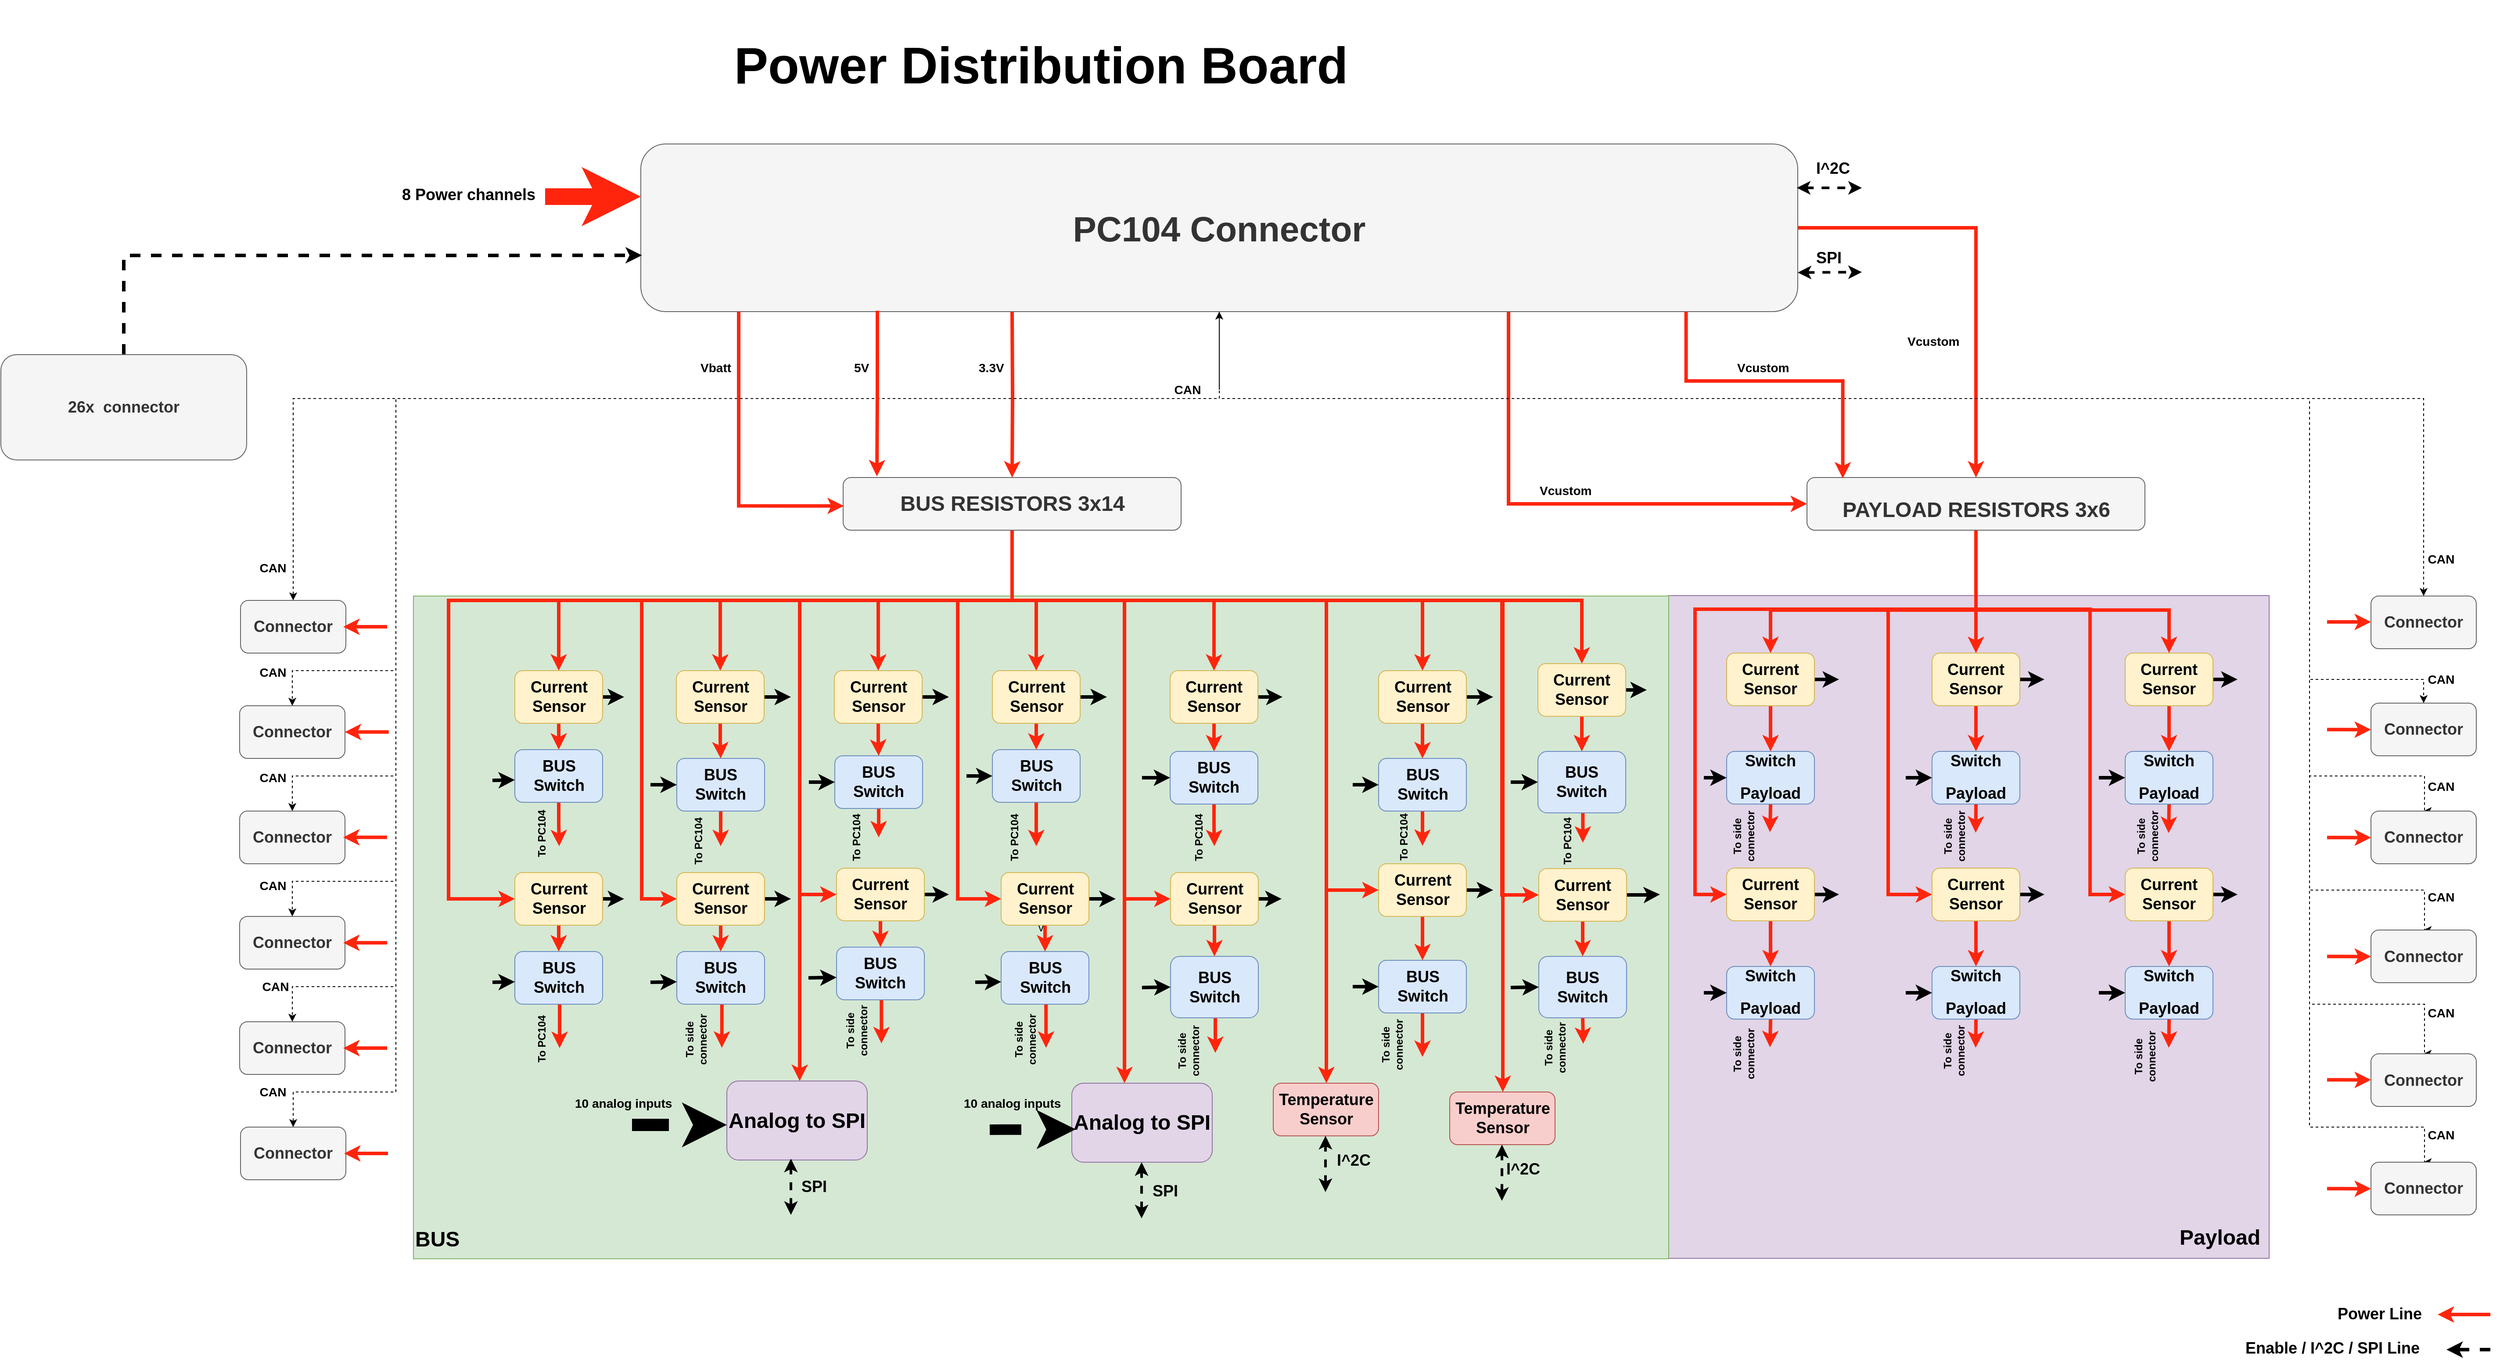 <mxfile version="12.2.7" type="device" pages="1"><diagram id="EBgJ5sGOQlcolOJfKN0s" name="Page-1"><mxGraphModel dx="5587" dy="3474" grid="1" gridSize="10" guides="1" tooltips="1" connect="1" arrows="1" fold="1" page="1" pageScale="1" pageWidth="827" pageHeight="1169" math="0" shadow="0"><root><mxCell id="0"/><mxCell id="1" parent="0"/><mxCell id="wYnG9oUv0OrvmdS3lMK7-313" value="" style="rounded=0;whiteSpace=wrap;html=1;fillColor=#e1d5e7;strokeColor=#9673a6;" parent="1" vertex="1"><mxGeometry x="680" y="284.5" width="684" height="755" as="geometry"/></mxCell><mxCell id="wYnG9oUv0OrvmdS3lMK7-297" value="v" style="rounded=0;whiteSpace=wrap;html=1;fillColor=#d5e8d4;strokeColor=#82b366;" parent="1" vertex="1"><mxGeometry x="-750" y="285" width="1430" height="755" as="geometry"/></mxCell><mxCell id="wYnG9oUv0OrvmdS3lMK7-32" style="edgeStyle=orthogonalEdgeStyle;rounded=0;jumpSize=11;orthogonalLoop=1;jettySize=auto;html=1;exitX=0.5;exitY=1;exitDx=0;exitDy=0;entryX=0.5;entryY=0;entryDx=0;entryDy=0;strokeColor=#FF250D;strokeWidth=4;" parent="1" source="wYnG9oUv0OrvmdS3lMK7-1" target="wYnG9oUv0OrvmdS3lMK7-31" edge="1"><mxGeometry relative="1" as="geometry"/></mxCell><mxCell id="wYnG9oUv0OrvmdS3lMK7-186" style="edgeStyle=orthogonalEdgeStyle;rounded=0;jumpSize=11;orthogonalLoop=1;jettySize=auto;html=1;exitX=0.5;exitY=1;exitDx=0;exitDy=0;entryX=0.5;entryY=0;entryDx=0;entryDy=0;strokeColor=#FF250D;strokeWidth=4;" parent="1" source="wYnG9oUv0OrvmdS3lMK7-1" target="wYnG9oUv0OrvmdS3lMK7-26" edge="1"><mxGeometry relative="1" as="geometry"><Array as="points"><mxPoint x="-67.5" y="290"/><mxPoint x="-40.5" y="290"/></Array></mxGeometry></mxCell><mxCell id="wYnG9oUv0OrvmdS3lMK7-187" style="edgeStyle=orthogonalEdgeStyle;rounded=0;jumpSize=11;orthogonalLoop=1;jettySize=auto;html=1;exitX=0.5;exitY=1;exitDx=0;exitDy=0;strokeColor=#FF250D;strokeWidth=4;" parent="1" source="wYnG9oUv0OrvmdS3lMK7-1" target="wYnG9oUv0OrvmdS3lMK7-158" edge="1"><mxGeometry relative="1" as="geometry"><Array as="points"><mxPoint x="-67.5" y="290"/><mxPoint x="399.5" y="290"/></Array></mxGeometry></mxCell><mxCell id="wYnG9oUv0OrvmdS3lMK7-188" style="edgeStyle=orthogonalEdgeStyle;rounded=0;jumpSize=11;orthogonalLoop=1;jettySize=auto;html=1;exitX=0.5;exitY=1;exitDx=0;exitDy=0;entryX=0.5;entryY=0;entryDx=0;entryDy=0;strokeColor=#FF250D;strokeWidth=4;" parent="1" source="wYnG9oUv0OrvmdS3lMK7-1" target="wYnG9oUv0OrvmdS3lMK7-22" edge="1"><mxGeometry relative="1" as="geometry"><Array as="points"><mxPoint x="-67.5" y="290"/><mxPoint x="-220.5" y="290"/></Array></mxGeometry></mxCell><mxCell id="wYnG9oUv0OrvmdS3lMK7-189" style="edgeStyle=orthogonalEdgeStyle;rounded=0;jumpSize=11;orthogonalLoop=1;jettySize=auto;html=1;exitX=0.5;exitY=1;exitDx=0;exitDy=0;entryX=0.5;entryY=0;entryDx=0;entryDy=0;strokeColor=#FF250D;strokeWidth=4;" parent="1" source="wYnG9oUv0OrvmdS3lMK7-1" target="wYnG9oUv0OrvmdS3lMK7-7" edge="1"><mxGeometry relative="1" as="geometry"><Array as="points"><mxPoint x="-67.5" y="290"/><mxPoint x="-400.5" y="290"/></Array></mxGeometry></mxCell><mxCell id="wYnG9oUv0OrvmdS3lMK7-190" style="edgeStyle=orthogonalEdgeStyle;rounded=0;jumpSize=11;orthogonalLoop=1;jettySize=auto;html=1;exitX=0.5;exitY=1;exitDx=0;exitDy=0;entryX=0.5;entryY=0;entryDx=0;entryDy=0;strokeColor=#FF250D;strokeWidth=4;" parent="1" source="wYnG9oUv0OrvmdS3lMK7-1" target="wYnG9oUv0OrvmdS3lMK7-2" edge="1"><mxGeometry relative="1" as="geometry"><Array as="points"><mxPoint x="-67.5" y="290"/><mxPoint x="-584.5" y="290"/></Array></mxGeometry></mxCell><mxCell id="wYnG9oUv0OrvmdS3lMK7-191" style="edgeStyle=orthogonalEdgeStyle;rounded=0;jumpSize=11;orthogonalLoop=1;jettySize=auto;html=1;exitX=0.5;exitY=1;exitDx=0;exitDy=0;entryX=0;entryY=0.5;entryDx=0;entryDy=0;strokeColor=#FF250D;strokeWidth=4;" parent="1" source="wYnG9oUv0OrvmdS3lMK7-1" target="wYnG9oUv0OrvmdS3lMK7-65" edge="1"><mxGeometry relative="1" as="geometry"><Array as="points"><mxPoint x="-68" y="290"/><mxPoint x="60" y="290"/><mxPoint x="60" y="630"/></Array></mxGeometry></mxCell><mxCell id="wYnG9oUv0OrvmdS3lMK7-195" style="edgeStyle=orthogonalEdgeStyle;rounded=0;jumpSize=11;orthogonalLoop=1;jettySize=auto;html=1;exitX=0.5;exitY=1;exitDx=0;exitDy=0;entryX=0;entryY=0.5;entryDx=0;entryDy=0;strokeColor=#FF250D;strokeWidth=4;" parent="1" source="wYnG9oUv0OrvmdS3lMK7-1" target="wYnG9oUv0OrvmdS3lMK7-162" edge="1"><mxGeometry relative="1" as="geometry"><Array as="points"><mxPoint x="-68" y="290"/><mxPoint x="290" y="290"/><mxPoint x="290" y="620"/></Array></mxGeometry></mxCell><mxCell id="wYnG9oUv0OrvmdS3lMK7-299" style="edgeStyle=orthogonalEdgeStyle;rounded=0;jumpSize=11;orthogonalLoop=1;jettySize=auto;html=1;exitX=0.5;exitY=1;exitDx=0;exitDy=0;entryX=0;entryY=0.5;entryDx=0;entryDy=0;strokeColor=#FF250D;strokeWidth=4;" parent="1" source="wYnG9oUv0OrvmdS3lMK7-1" target="wYnG9oUv0OrvmdS3lMK7-122" edge="1"><mxGeometry relative="1" as="geometry"><Array as="points"><mxPoint x="-68" y="290"/><mxPoint x="-710" y="290"/><mxPoint x="-710" y="630"/></Array></mxGeometry></mxCell><mxCell id="wYnG9oUv0OrvmdS3lMK7-300" style="edgeStyle=orthogonalEdgeStyle;rounded=0;jumpSize=11;orthogonalLoop=1;jettySize=auto;html=1;exitX=0.5;exitY=1;exitDx=0;exitDy=0;entryX=0;entryY=0.5;entryDx=0;entryDy=0;strokeColor=#FF250D;strokeWidth=4;" parent="1" source="wYnG9oUv0OrvmdS3lMK7-1" target="wYnG9oUv0OrvmdS3lMK7-274" edge="1"><mxGeometry relative="1" as="geometry"><Array as="points"><mxPoint x="-68" y="290"/><mxPoint x="-490" y="290"/><mxPoint x="-490" y="630"/></Array></mxGeometry></mxCell><mxCell id="wYnG9oUv0OrvmdS3lMK7-301" style="edgeStyle=orthogonalEdgeStyle;rounded=0;jumpSize=11;orthogonalLoop=1;jettySize=auto;html=1;exitX=0.5;exitY=1;exitDx=0;exitDy=0;entryX=0;entryY=0.5;entryDx=0;entryDy=0;strokeColor=#FF250D;strokeWidth=4;" parent="1" source="wYnG9oUv0OrvmdS3lMK7-1" target="wYnG9oUv0OrvmdS3lMK7-281" edge="1"><mxGeometry relative="1" as="geometry"><Array as="points"><mxPoint x="-68" y="290"/><mxPoint x="-310" y="290"/><mxPoint x="-310" y="625"/></Array></mxGeometry></mxCell><mxCell id="wYnG9oUv0OrvmdS3lMK7-302" style="edgeStyle=orthogonalEdgeStyle;rounded=0;jumpSize=11;orthogonalLoop=1;jettySize=auto;html=1;exitX=0.5;exitY=1;exitDx=0;exitDy=0;entryX=0;entryY=0.5;entryDx=0;entryDy=0;strokeColor=#FF250D;strokeWidth=4;" parent="1" source="wYnG9oUv0OrvmdS3lMK7-1" target="wYnG9oUv0OrvmdS3lMK7-287" edge="1"><mxGeometry relative="1" as="geometry"><Array as="points"><mxPoint x="-68" y="290"/><mxPoint x="-130" y="290"/><mxPoint x="-130" y="630"/></Array></mxGeometry></mxCell><mxCell id="wYnG9oUv0OrvmdS3lMK7-303" style="edgeStyle=orthogonalEdgeStyle;rounded=0;jumpSize=11;orthogonalLoop=1;jettySize=auto;html=1;exitX=0.5;exitY=1;exitDx=0;exitDy=0;entryX=0.5;entryY=0;entryDx=0;entryDy=0;strokeColor=#FF250D;strokeWidth=4;" parent="1" source="wYnG9oUv0OrvmdS3lMK7-1" target="wYnG9oUv0OrvmdS3lMK7-69" edge="1"><mxGeometry relative="1" as="geometry"><Array as="points"><mxPoint x="-68" y="290"/><mxPoint x="581" y="290"/></Array></mxGeometry></mxCell><mxCell id="wYnG9oUv0OrvmdS3lMK7-304" style="edgeStyle=orthogonalEdgeStyle;rounded=0;jumpSize=11;orthogonalLoop=1;jettySize=auto;html=1;exitX=0.5;exitY=1;exitDx=0;exitDy=0;entryX=0;entryY=0.5;entryDx=0;entryDy=0;strokeColor=#FF250D;strokeWidth=4;" parent="1" source="wYnG9oUv0OrvmdS3lMK7-1" target="wYnG9oUv0OrvmdS3lMK7-293" edge="1"><mxGeometry relative="1" as="geometry"><Array as="points"><mxPoint x="-68" y="290"/><mxPoint x="490" y="290"/><mxPoint x="490" y="626"/></Array></mxGeometry></mxCell><mxCell id="wYnG9oUv0OrvmdS3lMK7-307" style="edgeStyle=orthogonalEdgeStyle;rounded=0;jumpSize=11;orthogonalLoop=1;jettySize=auto;html=1;exitX=0.5;exitY=1;exitDx=0;exitDy=0;strokeColor=#FF250D;strokeWidth=4;" parent="1" source="wYnG9oUv0OrvmdS3lMK7-1" target="wYnG9oUv0OrvmdS3lMK7-136" edge="1"><mxGeometry relative="1" as="geometry"><Array as="points"><mxPoint x="-68" y="290"/><mxPoint x="-310" y="290"/></Array></mxGeometry></mxCell><mxCell id="wYnG9oUv0OrvmdS3lMK7-308" style="edgeStyle=orthogonalEdgeStyle;rounded=0;jumpSize=11;orthogonalLoop=1;jettySize=auto;html=1;exitX=0.5;exitY=1;exitDx=0;exitDy=0;strokeColor=#FF250D;strokeWidth=4;" parent="1" source="wYnG9oUv0OrvmdS3lMK7-1" target="wYnG9oUv0OrvmdS3lMK7-132" edge="1"><mxGeometry relative="1" as="geometry"><Array as="points"><mxPoint x="-68" y="290"/><mxPoint x="60" y="290"/></Array></mxGeometry></mxCell><mxCell id="wYnG9oUv0OrvmdS3lMK7-309" style="edgeStyle=orthogonalEdgeStyle;rounded=0;jumpSize=11;orthogonalLoop=1;jettySize=auto;html=1;exitX=0.5;exitY=1;exitDx=0;exitDy=0;strokeColor=#FF250D;strokeWidth=4;" parent="1" source="wYnG9oUv0OrvmdS3lMK7-1" target="wYnG9oUv0OrvmdS3lMK7-142" edge="1"><mxGeometry relative="1" as="geometry"><Array as="points"><mxPoint x="-68" y="290"/><mxPoint x="290" y="290"/></Array></mxGeometry></mxCell><mxCell id="wYnG9oUv0OrvmdS3lMK7-311" style="edgeStyle=orthogonalEdgeStyle;rounded=0;jumpSize=11;orthogonalLoop=1;jettySize=auto;html=1;exitX=0.5;exitY=1;exitDx=0;exitDy=0;strokeColor=#FF250D;strokeWidth=4;" parent="1" source="wYnG9oUv0OrvmdS3lMK7-1" target="wYnG9oUv0OrvmdS3lMK7-152" edge="1"><mxGeometry relative="1" as="geometry"><Array as="points"><mxPoint x="-68" y="290"/><mxPoint x="491" y="290"/></Array></mxGeometry></mxCell><mxCell id="wYnG9oUv0OrvmdS3lMK7-1" value="&lt;h1&gt;BUS RESISTORS 3x14&lt;/h1&gt;" style="rounded=1;whiteSpace=wrap;html=1;rotation=0;fillColor=#f5f5f5;strokeColor=#666666;fontColor=#333333;" parent="1" vertex="1"><mxGeometry x="-260.5" y="150" width="385" height="60" as="geometry"/></mxCell><mxCell id="wYnG9oUv0OrvmdS3lMK7-18" style="edgeStyle=orthogonalEdgeStyle;rounded=0;jumpSize=11;orthogonalLoop=1;jettySize=auto;html=1;exitX=0.5;exitY=1;exitDx=0;exitDy=0;entryX=0.5;entryY=0;entryDx=0;entryDy=0;strokeColor=#FF250D;strokeWidth=4;" parent="1" source="wYnG9oUv0OrvmdS3lMK7-2" target="wYnG9oUv0OrvmdS3lMK7-3" edge="1"><mxGeometry relative="1" as="geometry"/></mxCell><mxCell id="wYnG9oUv0OrvmdS3lMK7-97" style="edgeStyle=orthogonalEdgeStyle;rounded=0;jumpSize=11;orthogonalLoop=1;jettySize=auto;html=1;exitX=1;exitY=0.5;exitDx=0;exitDy=0;strokeColor=#000000;strokeWidth=4;dashed=1;" parent="1" source="wYnG9oUv0OrvmdS3lMK7-2" edge="1"><mxGeometry relative="1" as="geometry"><mxPoint x="-510" y="400" as="targetPoint"/></mxGeometry></mxCell><mxCell id="wYnG9oUv0OrvmdS3lMK7-2" value="&lt;h2&gt;Current Sensor&lt;/h2&gt;" style="rounded=1;whiteSpace=wrap;html=1;fillColor=#fff2cc;strokeColor=#d6b656;" parent="1" vertex="1"><mxGeometry x="-634.5" y="370" width="100" height="60" as="geometry"/></mxCell><mxCell id="wYnG9oUv0OrvmdS3lMK7-110" style="edgeStyle=orthogonalEdgeStyle;rounded=0;jumpSize=11;orthogonalLoop=1;jettySize=auto;html=1;exitX=0.5;exitY=1;exitDx=0;exitDy=0;strokeColor=#FF250D;strokeWidth=4;" parent="1" source="wYnG9oUv0OrvmdS3lMK7-3" edge="1"><mxGeometry relative="1" as="geometry"><mxPoint x="-583.971" y="570.0" as="targetPoint"/><Array as="points"><mxPoint x="-584.5" y="545"/><mxPoint x="-583.5" y="545"/></Array></mxGeometry></mxCell><mxCell id="wYnG9oUv0OrvmdS3lMK7-3" value="&lt;h2&gt;BUS Switch &lt;br&gt;&lt;/h2&gt;" style="rounded=1;whiteSpace=wrap;html=1;fillColor=#dae8fc;strokeColor=#6c8ebf;" parent="1" vertex="1"><mxGeometry x="-634.5" y="460" width="100" height="60" as="geometry"/></mxCell><mxCell id="wYnG9oUv0OrvmdS3lMK7-17" style="edgeStyle=orthogonalEdgeStyle;rounded=0;jumpSize=11;orthogonalLoop=1;jettySize=auto;html=1;exitX=0.5;exitY=1;exitDx=0;exitDy=0;strokeColor=#FF250D;strokeWidth=4;" parent="1" source="wYnG9oUv0OrvmdS3lMK7-7" target="wYnG9oUv0OrvmdS3lMK7-8" edge="1"><mxGeometry relative="1" as="geometry"/></mxCell><mxCell id="wYnG9oUv0OrvmdS3lMK7-96" style="edgeStyle=orthogonalEdgeStyle;rounded=0;jumpSize=11;orthogonalLoop=1;jettySize=auto;html=1;exitX=1;exitY=0.5;exitDx=0;exitDy=0;strokeColor=#000000;strokeWidth=4;" parent="1" source="wYnG9oUv0OrvmdS3lMK7-7" edge="1"><mxGeometry relative="1" as="geometry"><mxPoint x="-320" y="400" as="targetPoint"/></mxGeometry></mxCell><mxCell id="wYnG9oUv0OrvmdS3lMK7-7" value="&lt;h2&gt;Current Sensor&lt;/h2&gt;" style="rounded=1;whiteSpace=wrap;html=1;fillColor=#fff2cc;strokeColor=#d6b656;" parent="1" vertex="1"><mxGeometry x="-450.5" y="370" width="100" height="60" as="geometry"/></mxCell><mxCell id="wYnG9oUv0OrvmdS3lMK7-111" style="edgeStyle=orthogonalEdgeStyle;rounded=0;jumpSize=11;orthogonalLoop=1;jettySize=auto;html=1;exitX=0.5;exitY=1;exitDx=0;exitDy=0;strokeColor=#FF250D;strokeWidth=4;" parent="1" source="wYnG9oUv0OrvmdS3lMK7-8" edge="1"><mxGeometry relative="1" as="geometry"><mxPoint x="-400" y="570" as="targetPoint"/></mxGeometry></mxCell><mxCell id="wYnG9oUv0OrvmdS3lMK7-8" value="&lt;h2&gt;BUS Switch&lt;/h2&gt;" style="rounded=1;whiteSpace=wrap;html=1;fillColor=#dae8fc;strokeColor=#6c8ebf;" parent="1" vertex="1"><mxGeometry x="-450" y="470" width="100" height="60" as="geometry"/></mxCell><mxCell id="wYnG9oUv0OrvmdS3lMK7-25" style="edgeStyle=orthogonalEdgeStyle;rounded=0;jumpSize=11;orthogonalLoop=1;jettySize=auto;html=1;exitX=0.5;exitY=1;exitDx=0;exitDy=0;strokeColor=#FF250D;strokeWidth=4;" parent="1" source="wYnG9oUv0OrvmdS3lMK7-22" target="wYnG9oUv0OrvmdS3lMK7-23" edge="1"><mxGeometry relative="1" as="geometry"/></mxCell><mxCell id="wYnG9oUv0OrvmdS3lMK7-95" style="edgeStyle=orthogonalEdgeStyle;rounded=0;jumpSize=11;orthogonalLoop=1;jettySize=auto;html=1;exitX=1;exitY=0.5;exitDx=0;exitDy=0;strokeColor=#000000;strokeWidth=4;" parent="1" source="wYnG9oUv0OrvmdS3lMK7-22" edge="1"><mxGeometry relative="1" as="geometry"><mxPoint x="-140" y="400" as="targetPoint"/></mxGeometry></mxCell><mxCell id="wYnG9oUv0OrvmdS3lMK7-22" value="&lt;h2&gt;Current Sensor&lt;/h2&gt;" style="rounded=1;whiteSpace=wrap;html=1;fillColor=#fff2cc;strokeColor=#d6b656;" parent="1" vertex="1"><mxGeometry x="-270.5" y="370" width="100" height="60" as="geometry"/></mxCell><mxCell id="wYnG9oUv0OrvmdS3lMK7-112" style="edgeStyle=orthogonalEdgeStyle;rounded=0;jumpSize=11;orthogonalLoop=1;jettySize=auto;html=1;exitX=0.5;exitY=1;exitDx=0;exitDy=0;strokeColor=#FF250D;strokeWidth=4;" parent="1" source="wYnG9oUv0OrvmdS3lMK7-23" edge="1"><mxGeometry relative="1" as="geometry"><mxPoint x="-220" y="560" as="targetPoint"/><Array as="points"/></mxGeometry></mxCell><mxCell id="wYnG9oUv0OrvmdS3lMK7-23" value="&lt;h2&gt;BUS Switch&lt;/h2&gt;" style="rounded=1;whiteSpace=wrap;html=1;fillColor=#dae8fc;strokeColor=#6c8ebf;" parent="1" vertex="1"><mxGeometry x="-270" y="467" width="100" height="60" as="geometry"/></mxCell><mxCell id="wYnG9oUv0OrvmdS3lMK7-29" style="edgeStyle=orthogonalEdgeStyle;rounded=0;jumpSize=11;orthogonalLoop=1;jettySize=auto;html=1;exitX=0.5;exitY=1;exitDx=0;exitDy=0;strokeColor=#FF250D;strokeWidth=4;" parent="1" source="wYnG9oUv0OrvmdS3lMK7-26" target="wYnG9oUv0OrvmdS3lMK7-28" edge="1"><mxGeometry relative="1" as="geometry"/></mxCell><mxCell id="wYnG9oUv0OrvmdS3lMK7-94" style="edgeStyle=orthogonalEdgeStyle;rounded=0;jumpSize=11;orthogonalLoop=1;jettySize=auto;html=1;exitX=1;exitY=0.5;exitDx=0;exitDy=0;strokeColor=#000000;strokeWidth=4;" parent="1" source="wYnG9oUv0OrvmdS3lMK7-26" edge="1"><mxGeometry relative="1" as="geometry"><mxPoint x="40" y="400" as="targetPoint"/></mxGeometry></mxCell><mxCell id="wYnG9oUv0OrvmdS3lMK7-26" value="&lt;h2&gt;Current Sensor&lt;/h2&gt;" style="rounded=1;whiteSpace=wrap;html=1;fillColor=#fff2cc;strokeColor=#d6b656;" parent="1" vertex="1"><mxGeometry x="-90.5" y="370" width="100" height="60" as="geometry"/></mxCell><mxCell id="wYnG9oUv0OrvmdS3lMK7-113" style="edgeStyle=orthogonalEdgeStyle;rounded=0;jumpSize=11;orthogonalLoop=1;jettySize=auto;html=1;exitX=0.5;exitY=1;exitDx=0;exitDy=0;strokeColor=#FF250D;strokeWidth=4;" parent="1" source="wYnG9oUv0OrvmdS3lMK7-28" edge="1"><mxGeometry relative="1" as="geometry"><mxPoint x="-40.441" y="570.0" as="targetPoint"/></mxGeometry></mxCell><mxCell id="wYnG9oUv0OrvmdS3lMK7-28" value="&lt;h2&gt;BUS Switch&lt;/h2&gt;" style="rounded=1;whiteSpace=wrap;html=1;fillColor=#dae8fc;strokeColor=#6c8ebf;" parent="1" vertex="1"><mxGeometry x="-90.5" y="460" width="100" height="60" as="geometry"/></mxCell><mxCell id="wYnG9oUv0OrvmdS3lMK7-34" style="edgeStyle=orthogonalEdgeStyle;rounded=0;jumpSize=11;orthogonalLoop=1;jettySize=auto;html=1;exitX=0.5;exitY=1;exitDx=0;exitDy=0;entryX=0.5;entryY=0;entryDx=0;entryDy=0;strokeColor=#FF250D;strokeWidth=4;" parent="1" source="wYnG9oUv0OrvmdS3lMK7-31" target="wYnG9oUv0OrvmdS3lMK7-33" edge="1"><mxGeometry relative="1" as="geometry"/></mxCell><mxCell id="wYnG9oUv0OrvmdS3lMK7-98" style="edgeStyle=orthogonalEdgeStyle;rounded=0;jumpSize=11;orthogonalLoop=1;jettySize=auto;html=1;exitX=1;exitY=0.5;exitDx=0;exitDy=0;strokeColor=#000000;strokeWidth=4;" parent="1" source="wYnG9oUv0OrvmdS3lMK7-31" edge="1"><mxGeometry relative="1" as="geometry"><mxPoint x="240" y="400" as="targetPoint"/></mxGeometry></mxCell><mxCell id="wYnG9oUv0OrvmdS3lMK7-31" value="&lt;h2&gt;Current Sensor&lt;/h2&gt;" style="rounded=1;whiteSpace=wrap;html=1;fillColor=#fff2cc;strokeColor=#d6b656;" parent="1" vertex="1"><mxGeometry x="112" y="370" width="100" height="60" as="geometry"/></mxCell><mxCell id="wYnG9oUv0OrvmdS3lMK7-115" style="edgeStyle=orthogonalEdgeStyle;rounded=0;jumpSize=11;orthogonalLoop=1;jettySize=auto;html=1;exitX=0.5;exitY=1;exitDx=0;exitDy=0;strokeColor=#FF250D;strokeWidth=4;entryX=0.5;entryY=0;entryDx=0;entryDy=0;" parent="1" source="wYnG9oUv0OrvmdS3lMK7-33" edge="1"><mxGeometry relative="1" as="geometry"><mxPoint x="162.417" y="569.922" as="targetPoint"/><Array as="points"><mxPoint x="162" y="546"/></Array></mxGeometry></mxCell><mxCell id="wYnG9oUv0OrvmdS3lMK7-33" value="&lt;h2&gt;BUS Switch&lt;/h2&gt;" style="rounded=1;whiteSpace=wrap;html=1;fillColor=#dae8fc;strokeColor=#6c8ebf;" parent="1" vertex="1"><mxGeometry x="112" y="462" width="100" height="60" as="geometry"/></mxCell><mxCell id="wYnG9oUv0OrvmdS3lMK7-50" style="edgeStyle=orthogonalEdgeStyle;rounded=0;jumpSize=11;orthogonalLoop=1;jettySize=auto;html=1;exitX=0.5;exitY=1;exitDx=0;exitDy=0;entryX=0.5;entryY=0;entryDx=0;entryDy=0;strokeColor=#FF250D;strokeWidth=4;" parent="1" source="wYnG9oUv0OrvmdS3lMK7-43" target="wYnG9oUv0OrvmdS3lMK7-49" edge="1"><mxGeometry relative="1" as="geometry"/></mxCell><mxCell id="wYnG9oUv0OrvmdS3lMK7-104" style="edgeStyle=orthogonalEdgeStyle;rounded=0;jumpSize=11;orthogonalLoop=1;jettySize=auto;html=1;exitX=1;exitY=0.5;exitDx=0;exitDy=0;strokeColor=#000000;strokeWidth=4;" parent="1" source="wYnG9oUv0OrvmdS3lMK7-43" edge="1"><mxGeometry relative="1" as="geometry"><mxPoint x="1328" y="380" as="targetPoint"/></mxGeometry></mxCell><mxCell id="wYnG9oUv0OrvmdS3lMK7-43" value="&lt;h2&gt;Current Sensor&lt;/h2&gt;" style="rounded=1;whiteSpace=wrap;html=1;fillColor=#fff2cc;strokeColor=#d6b656;" parent="1" vertex="1"><mxGeometry x="1200" y="350" width="100" height="60" as="geometry"/></mxCell><mxCell id="wYnG9oUv0OrvmdS3lMK7-116" style="edgeStyle=orthogonalEdgeStyle;rounded=0;jumpSize=11;orthogonalLoop=1;jettySize=auto;html=1;exitX=0.5;exitY=1;exitDx=0;exitDy=0;strokeColor=#FF250D;strokeWidth=4;" parent="1" source="wYnG9oUv0OrvmdS3lMK7-49" edge="1"><mxGeometry relative="1" as="geometry"><mxPoint x="1249.471" y="555.0" as="targetPoint"/><Array as="points"><mxPoint x="1250" y="525"/><mxPoint x="1249" y="525"/></Array></mxGeometry></mxCell><mxCell id="wYnG9oUv0OrvmdS3lMK7-49" value="&lt;h2&gt;Switch&lt;/h2&gt;&lt;div&gt;&lt;h2&gt;Payload&lt;/h2&gt;&lt;/div&gt;" style="rounded=1;whiteSpace=wrap;html=1;fillColor=#dae8fc;strokeColor=#6c8ebf;" parent="1" vertex="1"><mxGeometry x="1200" y="462" width="100" height="60" as="geometry"/></mxCell><mxCell id="wYnG9oUv0OrvmdS3lMK7-52" value="&lt;h1 style=&quot;font-size: 58px&quot;&gt;&lt;font style=&quot;font-size: 58px&quot;&gt;Power Distribution Board&lt;/font&gt;&lt;/h1&gt;" style="text;html=1;strokeColor=none;fillColor=none;align=center;verticalAlign=middle;whiteSpace=wrap;rounded=0;" parent="1" vertex="1"><mxGeometry x="-530.5" y="-340" width="990" height="40" as="geometry"/></mxCell><mxCell id="wYnG9oUv0OrvmdS3lMK7-68" style="edgeStyle=orthogonalEdgeStyle;rounded=0;jumpSize=11;orthogonalLoop=1;jettySize=auto;html=1;exitX=0.5;exitY=1;exitDx=0;exitDy=0;strokeColor=#FF250D;strokeWidth=4;" parent="1" source="wYnG9oUv0OrvmdS3lMK7-65" target="wYnG9oUv0OrvmdS3lMK7-66" edge="1"><mxGeometry relative="1" as="geometry"/></mxCell><mxCell id="wYnG9oUv0OrvmdS3lMK7-118" style="edgeStyle=orthogonalEdgeStyle;rounded=0;jumpSize=11;orthogonalLoop=1;jettySize=auto;html=1;exitX=1;exitY=0.5;exitDx=0;exitDy=0;strokeColor=#000000;strokeWidth=4;" parent="1" source="wYnG9oUv0OrvmdS3lMK7-65" edge="1"><mxGeometry relative="1" as="geometry"><mxPoint x="239" y="630" as="targetPoint"/></mxGeometry></mxCell><mxCell id="wYnG9oUv0OrvmdS3lMK7-65" value="&lt;h2&gt;Current Sensor&lt;/h2&gt;" style="rounded=1;whiteSpace=wrap;html=1;fillColor=#fff2cc;strokeColor=#d6b656;" parent="1" vertex="1"><mxGeometry x="112.5" y="600" width="100" height="60" as="geometry"/></mxCell><mxCell id="wYnG9oUv0OrvmdS3lMK7-114" style="edgeStyle=orthogonalEdgeStyle;rounded=0;jumpSize=11;orthogonalLoop=1;jettySize=auto;html=1;strokeColor=#FF250D;strokeWidth=4;" parent="1" edge="1"><mxGeometry relative="1" as="geometry"><mxPoint x="163.5" y="805.5" as="targetPoint"/><mxPoint x="163.5" y="765.5" as="sourcePoint"/><Array as="points"><mxPoint x="163.5" y="785.5"/></Array></mxGeometry></mxCell><mxCell id="wYnG9oUv0OrvmdS3lMK7-66" value="&lt;h2&gt;BUS Switch&lt;/h2&gt;" style="rounded=1;whiteSpace=wrap;html=1;fillColor=#dae8fc;strokeColor=#6c8ebf;" parent="1" vertex="1"><mxGeometry x="112.5" y="695.5" width="100" height="70" as="geometry"/></mxCell><mxCell id="wYnG9oUv0OrvmdS3lMK7-74" style="edgeStyle=orthogonalEdgeStyle;rounded=0;jumpSize=11;orthogonalLoop=1;jettySize=auto;html=1;exitX=0.5;exitY=1;exitDx=0;exitDy=0;entryX=0.5;entryY=0;entryDx=0;entryDy=0;strokeColor=#FF250D;strokeWidth=4;" parent="1" source="wYnG9oUv0OrvmdS3lMK7-69" target="wYnG9oUv0OrvmdS3lMK7-70" edge="1"><mxGeometry relative="1" as="geometry"/></mxCell><mxCell id="wYnG9oUv0OrvmdS3lMK7-105" style="edgeStyle=orthogonalEdgeStyle;rounded=0;jumpSize=11;orthogonalLoop=1;jettySize=auto;html=1;exitX=1;exitY=0.5;exitDx=0;exitDy=0;strokeColor=#000000;strokeWidth=4;" parent="1" source="wYnG9oUv0OrvmdS3lMK7-69" edge="1"><mxGeometry relative="1" as="geometry"><mxPoint x="655" y="392" as="targetPoint"/></mxGeometry></mxCell><mxCell id="wYnG9oUv0OrvmdS3lMK7-69" value="&lt;h2&gt;Current Sensor&lt;/h2&gt;" style="rounded=1;whiteSpace=wrap;html=1;fillColor=#fff2cc;strokeColor=#d6b656;" parent="1" vertex="1"><mxGeometry x="531" y="362" width="100" height="60" as="geometry"/></mxCell><mxCell id="wYnG9oUv0OrvmdS3lMK7-213" style="edgeStyle=orthogonalEdgeStyle;rounded=0;jumpSize=11;orthogonalLoop=1;jettySize=auto;html=1;exitX=0.5;exitY=1;exitDx=0;exitDy=0;strokeColor=#FF250D;strokeWidth=4;entryX=0.5;entryY=0;entryDx=0;entryDy=0;" parent="1" source="wYnG9oUv0OrvmdS3lMK7-70" edge="1"><mxGeometry relative="1" as="geometry"><mxPoint x="582.2" y="566" as="targetPoint"/></mxGeometry></mxCell><mxCell id="wYnG9oUv0OrvmdS3lMK7-70" value="&lt;h2&gt;BUS Switch&lt;/h2&gt;" style="rounded=1;whiteSpace=wrap;html=1;fillColor=#dae8fc;strokeColor=#6c8ebf;" parent="1" vertex="1"><mxGeometry x="531" y="462" width="100" height="70" as="geometry"/></mxCell><mxCell id="wYnG9oUv0OrvmdS3lMK7-79" value="" style="endArrow=classic;html=1;strokeColor=#000000;strokeWidth=4;" parent="1" edge="1"><mxGeometry width="50" height="50" relative="1" as="geometry"><mxPoint x="-660" y="495" as="sourcePoint"/><mxPoint x="-634.5" y="494.5" as="targetPoint"/></mxGeometry></mxCell><mxCell id="wYnG9oUv0OrvmdS3lMK7-80" value="" style="endArrow=classic;html=1;strokeColor=#000000;strokeWidth=4;" parent="1" edge="1"><mxGeometry width="50" height="50" relative="1" as="geometry"><mxPoint x="-480" y="500" as="sourcePoint"/><mxPoint x="-450" y="500" as="targetPoint"/></mxGeometry></mxCell><mxCell id="wYnG9oUv0OrvmdS3lMK7-81" value="" style="endArrow=classic;html=1;strokeColor=#000000;strokeWidth=4;" parent="1" edge="1"><mxGeometry width="50" height="50" relative="1" as="geometry"><mxPoint x="-299.5" y="497" as="sourcePoint"/><mxPoint x="-270" y="497" as="targetPoint"/></mxGeometry></mxCell><mxCell id="wYnG9oUv0OrvmdS3lMK7-82" value="" style="endArrow=classic;html=1;strokeColor=#000000;strokeWidth=4;" parent="1" edge="1"><mxGeometry width="50" height="50" relative="1" as="geometry"><mxPoint x="-120" y="490" as="sourcePoint"/><mxPoint x="-90.5" y="490" as="targetPoint"/></mxGeometry></mxCell><mxCell id="wYnG9oUv0OrvmdS3lMK7-83" value="" style="endArrow=classic;html=1;strokeColor=#000000;strokeWidth=4;entryX=0;entryY=0.5;entryDx=0;entryDy=0;" parent="1" target="wYnG9oUv0OrvmdS3lMK7-33" edge="1"><mxGeometry width="50" height="50" relative="1" as="geometry"><mxPoint x="80" y="492" as="sourcePoint"/><mxPoint x="212" y="514" as="targetPoint"/></mxGeometry></mxCell><mxCell id="wYnG9oUv0OrvmdS3lMK7-84" value="" style="endArrow=classic;html=1;strokeColor=#000000;strokeWidth=4;entryX=0;entryY=0.5;entryDx=0;entryDy=0;" parent="1" target="wYnG9oUv0OrvmdS3lMK7-49" edge="1"><mxGeometry width="50" height="50" relative="1" as="geometry"><mxPoint x="1170" y="492" as="sourcePoint"/><mxPoint x="1300.0" y="492.0" as="targetPoint"/></mxGeometry></mxCell><mxCell id="wYnG9oUv0OrvmdS3lMK7-90" value="" style="endArrow=classic;html=1;strokeColor=#FF250D;strokeWidth=4;" parent="1" edge="1"><mxGeometry width="50" height="50" relative="1" as="geometry"><mxPoint x="1616.0" y="1103.5" as="sourcePoint"/><mxPoint x="1556.0" y="1103.5" as="targetPoint"/><Array as="points"><mxPoint x="1576" y="1103.5"/></Array></mxGeometry></mxCell><mxCell id="wYnG9oUv0OrvmdS3lMK7-93" value="&lt;h2&gt;Power Line&lt;/h2&gt;" style="text;html=1;strokeColor=none;fillColor=none;align=center;verticalAlign=middle;whiteSpace=wrap;rounded=0;" parent="1" vertex="1"><mxGeometry x="1440" y="1091" width="100" height="23" as="geometry"/></mxCell><mxCell id="wYnG9oUv0OrvmdS3lMK7-102" value="" style="endArrow=classic;html=1;strokeColor=#000000;strokeWidth=4;entryX=0;entryY=0.5;entryDx=0;entryDy=0;" parent="1" target="wYnG9oUv0OrvmdS3lMK7-66" edge="1"><mxGeometry width="50" height="50" relative="1" as="geometry"><mxPoint x="80" y="731" as="sourcePoint"/><mxPoint x="212.5" y="730.0" as="targetPoint"/></mxGeometry></mxCell><mxCell id="wYnG9oUv0OrvmdS3lMK7-103" value="" style="endArrow=classic;html=1;strokeColor=#000000;strokeWidth=4;entryX=0;entryY=0.5;entryDx=0;entryDy=0;" parent="1" target="wYnG9oUv0OrvmdS3lMK7-70" edge="1"><mxGeometry width="50" height="50" relative="1" as="geometry"><mxPoint x="500" y="497" as="sourcePoint"/><mxPoint x="631.5" y="496.5" as="targetPoint"/></mxGeometry></mxCell><mxCell id="wYnG9oUv0OrvmdS3lMK7-120" style="edgeStyle=orthogonalEdgeStyle;rounded=0;jumpSize=11;orthogonalLoop=1;jettySize=auto;html=1;exitX=0.5;exitY=1;exitDx=0;exitDy=0;entryX=0.5;entryY=0;entryDx=0;entryDy=0;strokeColor=#FF250D;strokeWidth=4;" parent="1" source="wYnG9oUv0OrvmdS3lMK7-122" target="wYnG9oUv0OrvmdS3lMK7-124" edge="1"><mxGeometry relative="1" as="geometry"/></mxCell><mxCell id="wYnG9oUv0OrvmdS3lMK7-121" style="edgeStyle=orthogonalEdgeStyle;rounded=0;jumpSize=11;orthogonalLoop=1;jettySize=auto;html=1;exitX=1;exitY=0.5;exitDx=0;exitDy=0;strokeColor=#000000;strokeWidth=4;" parent="1" source="wYnG9oUv0OrvmdS3lMK7-122" edge="1"><mxGeometry relative="1" as="geometry"><mxPoint x="-510" y="630" as="targetPoint"/></mxGeometry></mxCell><mxCell id="wYnG9oUv0OrvmdS3lMK7-122" value="&lt;h2&gt;Current Sensor&lt;/h2&gt;" style="rounded=1;whiteSpace=wrap;html=1;fillColor=#fff2cc;strokeColor=#d6b656;" parent="1" vertex="1"><mxGeometry x="-634.5" y="600" width="100" height="60" as="geometry"/></mxCell><mxCell id="wYnG9oUv0OrvmdS3lMK7-123" style="edgeStyle=orthogonalEdgeStyle;rounded=0;jumpSize=11;orthogonalLoop=1;jettySize=auto;html=1;exitX=0.5;exitY=1;exitDx=0;exitDy=0;strokeColor=#FF250D;strokeWidth=4;" parent="1" source="wYnG9oUv0OrvmdS3lMK7-124" edge="1"><mxGeometry relative="1" as="geometry"><mxPoint x="-583.5" y="800" as="targetPoint"/><Array as="points"><mxPoint x="-583.5" y="750"/></Array></mxGeometry></mxCell><mxCell id="wYnG9oUv0OrvmdS3lMK7-124" value="&lt;h2&gt;BUS Switch&lt;br&gt;&lt;/h2&gt;" style="rounded=1;whiteSpace=wrap;html=1;fillColor=#dae8fc;strokeColor=#6c8ebf;" parent="1" vertex="1"><mxGeometry x="-634.5" y="690" width="100" height="60" as="geometry"/></mxCell><mxCell id="wYnG9oUv0OrvmdS3lMK7-125" value="" style="endArrow=classic;html=1;strokeColor=#000000;strokeWidth=4;" parent="1" edge="1"><mxGeometry width="50" height="50" relative="1" as="geometry"><mxPoint x="-660" y="725" as="sourcePoint"/><mxPoint x="-634.5" y="724.5" as="targetPoint"/></mxGeometry></mxCell><mxCell id="wYnG9oUv0OrvmdS3lMK7-132" value="&lt;h1&gt;Analog to SPI&lt;br&gt;&lt;/h1&gt;" style="rounded=1;whiteSpace=wrap;html=1;fillColor=#e1d5e7;strokeColor=#9673a6;" parent="1" vertex="1"><mxGeometry y="840" width="160" height="90" as="geometry"/></mxCell><mxCell id="wYnG9oUv0OrvmdS3lMK7-134" value="" style="endArrow=classic;html=1;strokeColor=#000000;strokeWidth=12;dashed=1;" parent="1" edge="1"><mxGeometry width="50" height="50" relative="1" as="geometry"><mxPoint x="-93.5" y="893" as="sourcePoint"/><mxPoint x="4.5" y="892.5" as="targetPoint"/></mxGeometry></mxCell><mxCell id="wYnG9oUv0OrvmdS3lMK7-135" value="" style="endArrow=classic;html=1;strokeColor=#000000;strokeWidth=14;dashed=1;" parent="1" edge="1"><mxGeometry width="50" height="50" relative="1" as="geometry"><mxPoint x="-501" y="887.5" as="sourcePoint"/><mxPoint x="-393" y="887.5" as="targetPoint"/></mxGeometry></mxCell><mxCell id="wYnG9oUv0OrvmdS3lMK7-136" value="&lt;h1&gt;Analog to SPI&lt;br&gt;&lt;/h1&gt;" style="rounded=1;whiteSpace=wrap;html=1;fillColor=#e1d5e7;strokeColor=#9673a6;" parent="1" vertex="1"><mxGeometry x="-393" y="837.5" width="160" height="90" as="geometry"/></mxCell><mxCell id="wYnG9oUv0OrvmdS3lMK7-142" value="&lt;h2&gt;Temperature Sensor&lt;/h2&gt;" style="rounded=1;whiteSpace=wrap;html=1;fillColor=#f8cecc;strokeColor=#b85450;" parent="1" vertex="1"><mxGeometry x="229.5" y="840" width="120" height="60" as="geometry"/></mxCell><mxCell id="wYnG9oUv0OrvmdS3lMK7-147" style="edgeStyle=orthogonalEdgeStyle;rounded=0;jumpSize=11;orthogonalLoop=1;jettySize=auto;html=1;strokeColor=#000000;strokeWidth=4;dashed=1;" parent="1" edge="1"><mxGeometry relative="1" as="geometry"><mxPoint x="1566" y="1143.5" as="targetPoint"/><mxPoint x="1616" y="1143.5" as="sourcePoint"/></mxGeometry></mxCell><mxCell id="wYnG9oUv0OrvmdS3lMK7-148" value="&lt;h2&gt;Enable / I^2C / SPI Line&lt;/h2&gt;" style="text;html=1;resizable=0;points=[];autosize=1;align=left;verticalAlign=top;spacingTop=-4;" parent="1" vertex="1"><mxGeometry x="1335" y="1114" width="210" height="50" as="geometry"/></mxCell><mxCell id="wYnG9oUv0OrvmdS3lMK7-152" value="&lt;h2&gt;Temperature Sensor&lt;/h2&gt;" style="rounded=1;whiteSpace=wrap;html=1;fillColor=#f8cecc;strokeColor=#b85450;" parent="1" vertex="1"><mxGeometry x="430.5" y="850" width="120" height="60" as="geometry"/></mxCell><mxCell id="wYnG9oUv0OrvmdS3lMK7-160" value="" style="edgeStyle=orthogonalEdgeStyle;rounded=0;jumpSize=11;orthogonalLoop=1;jettySize=auto;html=1;strokeColor=#FF250D;strokeWidth=4;" parent="1" source="wYnG9oUv0OrvmdS3lMK7-158" target="wYnG9oUv0OrvmdS3lMK7-159" edge="1"><mxGeometry relative="1" as="geometry"/></mxCell><mxCell id="wYnG9oUv0OrvmdS3lMK7-165" style="edgeStyle=orthogonalEdgeStyle;rounded=0;jumpSize=11;orthogonalLoop=1;jettySize=auto;html=1;exitX=1;exitY=0.5;exitDx=0;exitDy=0;strokeColor=#000000;strokeWidth=4;" parent="1" source="wYnG9oUv0OrvmdS3lMK7-158" edge="1"><mxGeometry relative="1" as="geometry"><mxPoint x="480" y="400" as="targetPoint"/></mxGeometry></mxCell><mxCell id="wYnG9oUv0OrvmdS3lMK7-158" value="&lt;h2&gt;Current Sensor&lt;/h2&gt;" style="rounded=1;whiteSpace=wrap;html=1;fillColor=#fff2cc;strokeColor=#d6b656;" parent="1" vertex="1"><mxGeometry x="349.5" y="370" width="100" height="60" as="geometry"/></mxCell><mxCell id="wYnG9oUv0OrvmdS3lMK7-211" style="edgeStyle=orthogonalEdgeStyle;rounded=0;jumpSize=11;orthogonalLoop=1;jettySize=auto;html=1;exitX=0.5;exitY=1;exitDx=0;exitDy=0;strokeColor=#FF250D;strokeWidth=4;" parent="1" source="wYnG9oUv0OrvmdS3lMK7-159" edge="1"><mxGeometry relative="1" as="geometry"><mxPoint x="399.5" y="569.571" as="targetPoint"/></mxGeometry></mxCell><mxCell id="wYnG9oUv0OrvmdS3lMK7-159" value="&lt;h2&gt;BUS Switch&lt;br&gt;&lt;/h2&gt;" style="rounded=1;whiteSpace=wrap;html=1;fillColor=#dae8fc;strokeColor=#6c8ebf;" parent="1" vertex="1"><mxGeometry x="349.5" y="470" width="100" height="60" as="geometry"/></mxCell><mxCell id="wYnG9oUv0OrvmdS3lMK7-161" value="" style="edgeStyle=orthogonalEdgeStyle;rounded=0;jumpSize=11;orthogonalLoop=1;jettySize=auto;html=1;strokeColor=#FF250D;strokeWidth=4;" parent="1" source="wYnG9oUv0OrvmdS3lMK7-162" target="wYnG9oUv0OrvmdS3lMK7-163" edge="1"><mxGeometry relative="1" as="geometry"/></mxCell><mxCell id="wYnG9oUv0OrvmdS3lMK7-166" style="edgeStyle=orthogonalEdgeStyle;rounded=0;jumpSize=11;orthogonalLoop=1;jettySize=auto;html=1;exitX=1;exitY=0.5;exitDx=0;exitDy=0;strokeColor=#000000;strokeWidth=4;" parent="1" source="wYnG9oUv0OrvmdS3lMK7-162" edge="1"><mxGeometry relative="1" as="geometry"><mxPoint x="480" y="620" as="targetPoint"/></mxGeometry></mxCell><mxCell id="wYnG9oUv0OrvmdS3lMK7-162" value="&lt;h2&gt;Current Sensor&lt;/h2&gt;" style="rounded=1;whiteSpace=wrap;html=1;fillColor=#fff2cc;strokeColor=#d6b656;" parent="1" vertex="1"><mxGeometry x="349.5" y="590" width="100" height="60" as="geometry"/></mxCell><mxCell id="wYnG9oUv0OrvmdS3lMK7-212" style="edgeStyle=orthogonalEdgeStyle;rounded=0;jumpSize=11;orthogonalLoop=1;jettySize=auto;html=1;strokeColor=#FF250D;strokeWidth=4;" parent="1" source="wYnG9oUv0OrvmdS3lMK7-163" edge="1"><mxGeometry relative="1" as="geometry"><mxPoint x="399.5" y="810" as="targetPoint"/></mxGeometry></mxCell><mxCell id="wYnG9oUv0OrvmdS3lMK7-163" value="&lt;h2&gt;BUS Switch&lt;br&gt;&lt;/h2&gt;" style="rounded=1;whiteSpace=wrap;html=1;fillColor=#dae8fc;strokeColor=#6c8ebf;" parent="1" vertex="1"><mxGeometry x="349.5" y="700" width="100" height="60" as="geometry"/></mxCell><mxCell id="wYnG9oUv0OrvmdS3lMK7-167" value="" style="endArrow=classic;html=1;strokeColor=#000000;strokeWidth=4;entryX=0;entryY=0.5;entryDx=0;entryDy=0;" parent="1" target="wYnG9oUv0OrvmdS3lMK7-159" edge="1"><mxGeometry width="50" height="50" relative="1" as="geometry"><mxPoint x="320" y="500" as="sourcePoint"/><mxPoint x="449.5" y="510.0" as="targetPoint"/></mxGeometry></mxCell><mxCell id="wYnG9oUv0OrvmdS3lMK7-168" value="" style="endArrow=classic;html=1;strokeColor=#000000;strokeWidth=4;entryX=0;entryY=0.5;entryDx=0;entryDy=0;" parent="1" target="wYnG9oUv0OrvmdS3lMK7-163" edge="1"><mxGeometry width="50" height="50" relative="1" as="geometry"><mxPoint x="320" y="730" as="sourcePoint"/><mxPoint x="449.5" y="730.0" as="targetPoint"/></mxGeometry></mxCell><mxCell id="wYnG9oUv0OrvmdS3lMK7-171" value="&lt;h3&gt;10 analog inputs&lt;/h3&gt;" style="text;html=1;resizable=0;points=[];autosize=1;align=left;verticalAlign=top;spacingTop=-4;" parent="1" vertex="1"><mxGeometry x="-125.5" y="837.5" width="130" height="40" as="geometry"/></mxCell><mxCell id="wYnG9oUv0OrvmdS3lMK7-173" value="&lt;h3&gt;10 analog inputs&lt;/h3&gt;" style="text;html=1;resizable=0;points=[];autosize=1;align=left;verticalAlign=top;spacingTop=-4;" parent="1" vertex="1"><mxGeometry x="-568.5" y="837.5" width="130" height="40" as="geometry"/></mxCell><mxCell id="wYnG9oUv0OrvmdS3lMK7-208" style="edgeStyle=orthogonalEdgeStyle;rounded=0;jumpSize=11;orthogonalLoop=1;jettySize=auto;html=1;strokeColor=#FF250D;strokeWidth=4;" parent="1" target="wYnG9oUv0OrvmdS3lMK7-1" edge="1"><mxGeometry relative="1" as="geometry"><mxPoint x="-68" y="-39" as="sourcePoint"/></mxGeometry></mxCell><mxCell id="wYnG9oUv0OrvmdS3lMK7-269" style="edgeStyle=orthogonalEdgeStyle;rounded=0;jumpSize=11;orthogonalLoop=1;jettySize=auto;html=1;exitX=0.75;exitY=1;exitDx=0;exitDy=0;entryX=0;entryY=0.5;entryDx=0;entryDy=0;strokeColor=#FF250D;strokeWidth=4;" parent="1" source="wYnG9oUv0OrvmdS3lMK7-199" target="wYnG9oUv0OrvmdS3lMK7-260" edge="1"><mxGeometry relative="1" as="geometry"/></mxCell><mxCell id="wYnG9oUv0OrvmdS3lMK7-270" style="edgeStyle=orthogonalEdgeStyle;rounded=0;jumpSize=11;orthogonalLoop=1;jettySize=auto;html=1;exitX=1;exitY=0.5;exitDx=0;exitDy=0;strokeColor=#FF250D;strokeWidth=4;" parent="1" source="wYnG9oUv0OrvmdS3lMK7-199" target="wYnG9oUv0OrvmdS3lMK7-260" edge="1"><mxGeometry relative="1" as="geometry"/></mxCell><mxCell id="brlTD91CJ-yaswF_bkW--2" style="edgeStyle=orthogonalEdgeStyle;rounded=0;orthogonalLoop=1;jettySize=auto;html=1;exitX=0.5;exitY=1;exitDx=0;exitDy=0;entryX=0.5;entryY=0;entryDx=0;entryDy=0;dashed=1;" parent="1" source="wYnG9oUv0OrvmdS3lMK7-199" target="wYnG9oUv0OrvmdS3lMK7-326" edge="1"><mxGeometry relative="1" as="geometry"><Array as="points"><mxPoint x="168" y="60"/><mxPoint x="-887" y="60"/></Array></mxGeometry></mxCell><mxCell id="brlTD91CJ-yaswF_bkW--3" style="edgeStyle=orthogonalEdgeStyle;rounded=0;orthogonalLoop=1;jettySize=auto;html=1;exitX=0.5;exitY=1;exitDx=0;exitDy=0;dashed=1;" parent="1" source="wYnG9oUv0OrvmdS3lMK7-199" target="wYnG9oUv0OrvmdS3lMK7-327" edge="1"><mxGeometry relative="1" as="geometry"><Array as="points"><mxPoint x="168" y="60"/><mxPoint x="-770" y="60"/><mxPoint x="-770" y="370"/><mxPoint x="-888" y="370"/></Array></mxGeometry></mxCell><mxCell id="brlTD91CJ-yaswF_bkW--4" style="edgeStyle=orthogonalEdgeStyle;rounded=0;orthogonalLoop=1;jettySize=auto;html=1;exitX=0.5;exitY=1;exitDx=0;exitDy=0;entryX=0.5;entryY=0;entryDx=0;entryDy=0;dashed=1;" parent="1" source="wYnG9oUv0OrvmdS3lMK7-199" target="wYnG9oUv0OrvmdS3lMK7-328" edge="1"><mxGeometry relative="1" as="geometry"><Array as="points"><mxPoint x="168" y="60"/><mxPoint x="-770" y="60"/><mxPoint x="-770" y="490"/><mxPoint x="-888" y="490"/></Array></mxGeometry></mxCell><mxCell id="brlTD91CJ-yaswF_bkW--5" style="edgeStyle=orthogonalEdgeStyle;rounded=0;orthogonalLoop=1;jettySize=auto;html=1;exitX=0.5;exitY=1;exitDx=0;exitDy=0;dashed=1;" parent="1" source="wYnG9oUv0OrvmdS3lMK7-199" target="wYnG9oUv0OrvmdS3lMK7-339" edge="1"><mxGeometry relative="1" as="geometry"><Array as="points"><mxPoint x="168" y="60"/><mxPoint x="-770" y="60"/><mxPoint x="-770" y="610"/><mxPoint x="-888" y="610"/></Array></mxGeometry></mxCell><mxCell id="brlTD91CJ-yaswF_bkW--6" style="edgeStyle=orthogonalEdgeStyle;rounded=0;orthogonalLoop=1;jettySize=auto;html=1;exitX=0.5;exitY=1;exitDx=0;exitDy=0;entryX=0.5;entryY=0;entryDx=0;entryDy=0;dashed=1;" parent="1" source="wYnG9oUv0OrvmdS3lMK7-199" target="wYnG9oUv0OrvmdS3lMK7-341" edge="1"><mxGeometry relative="1" as="geometry"><Array as="points"><mxPoint x="168" y="60"/><mxPoint x="-770" y="60"/><mxPoint x="-770" y="730"/><mxPoint x="-888" y="730"/></Array></mxGeometry></mxCell><mxCell id="brlTD91CJ-yaswF_bkW--7" style="edgeStyle=orthogonalEdgeStyle;rounded=0;orthogonalLoop=1;jettySize=auto;html=1;exitX=0.5;exitY=1;exitDx=0;exitDy=0;entryX=0.5;entryY=0;entryDx=0;entryDy=0;dashed=1;" parent="1" source="wYnG9oUv0OrvmdS3lMK7-199" target="wYnG9oUv0OrvmdS3lMK7-343" edge="1"><mxGeometry relative="1" as="geometry"><Array as="points"><mxPoint x="168" y="60"/><mxPoint x="-770" y="60"/><mxPoint x="-770" y="850"/><mxPoint x="-887" y="850"/></Array></mxGeometry></mxCell><mxCell id="brlTD91CJ-yaswF_bkW--8" style="edgeStyle=orthogonalEdgeStyle;rounded=0;orthogonalLoop=1;jettySize=auto;html=1;exitX=0.5;exitY=1;exitDx=0;exitDy=0;dashed=1;" parent="1" source="wYnG9oUv0OrvmdS3lMK7-199" target="wYnG9oUv0OrvmdS3lMK7-319" edge="1"><mxGeometry relative="1" as="geometry"><Array as="points"><mxPoint x="168" y="60"/><mxPoint x="1540" y="60"/></Array></mxGeometry></mxCell><mxCell id="brlTD91CJ-yaswF_bkW--9" style="edgeStyle=orthogonalEdgeStyle;rounded=0;orthogonalLoop=1;jettySize=auto;html=1;exitX=0.5;exitY=1;exitDx=0;exitDy=0;dashed=1;" parent="1" source="wYnG9oUv0OrvmdS3lMK7-199" target="wYnG9oUv0OrvmdS3lMK7-320" edge="1"><mxGeometry relative="1" as="geometry"><Array as="points"><mxPoint x="168" y="60"/><mxPoint x="1410" y="60"/><mxPoint x="1410" y="380"/><mxPoint x="1540" y="380"/></Array></mxGeometry></mxCell><mxCell id="brlTD91CJ-yaswF_bkW--10" style="edgeStyle=orthogonalEdgeStyle;rounded=0;orthogonalLoop=1;jettySize=auto;html=1;exitX=0.5;exitY=1;exitDx=0;exitDy=0;entryX=0.5;entryY=0;entryDx=0;entryDy=0;dashed=1;" parent="1" source="wYnG9oUv0OrvmdS3lMK7-199" target="wYnG9oUv0OrvmdS3lMK7-321" edge="1"><mxGeometry relative="1" as="geometry"><Array as="points"><mxPoint x="168" y="60"/><mxPoint x="1410" y="60"/><mxPoint x="1410" y="490"/><mxPoint x="1541" y="490"/></Array></mxGeometry></mxCell><mxCell id="brlTD91CJ-yaswF_bkW--11" style="edgeStyle=orthogonalEdgeStyle;rounded=0;orthogonalLoop=1;jettySize=auto;html=1;exitX=0.5;exitY=1;exitDx=0;exitDy=0;entryX=0.5;entryY=0;entryDx=0;entryDy=0;dashed=1;" parent="1" source="wYnG9oUv0OrvmdS3lMK7-199" target="wYnG9oUv0OrvmdS3lMK7-322" edge="1"><mxGeometry relative="1" as="geometry"><Array as="points"><mxPoint x="168" y="60"/><mxPoint x="1410" y="60"/><mxPoint x="1410" y="620"/><mxPoint x="1541" y="620"/></Array></mxGeometry></mxCell><mxCell id="brlTD91CJ-yaswF_bkW--12" style="edgeStyle=orthogonalEdgeStyle;rounded=0;orthogonalLoop=1;jettySize=auto;html=1;exitX=0.5;exitY=1;exitDx=0;exitDy=0;entryX=0.5;entryY=0;entryDx=0;entryDy=0;dashed=1;" parent="1" source="wYnG9oUv0OrvmdS3lMK7-199" target="wYnG9oUv0OrvmdS3lMK7-325" edge="1"><mxGeometry relative="1" as="geometry"><Array as="points"><mxPoint x="168" y="60"/><mxPoint x="1410" y="60"/><mxPoint x="1410" y="750"/><mxPoint x="1541" y="750"/></Array></mxGeometry></mxCell><mxCell id="brlTD91CJ-yaswF_bkW--13" style="edgeStyle=orthogonalEdgeStyle;rounded=0;orthogonalLoop=1;jettySize=auto;html=1;exitX=0.5;exitY=1;exitDx=0;exitDy=0;entryX=0.5;entryY=0;entryDx=0;entryDy=0;dashed=1;" parent="1" source="wYnG9oUv0OrvmdS3lMK7-199" target="wYnG9oUv0OrvmdS3lMK7-332" edge="1"><mxGeometry relative="1" as="geometry"><Array as="points"><mxPoint x="168" y="60"/><mxPoint x="1410" y="60"/><mxPoint x="1410" y="890"/><mxPoint x="1541" y="890"/></Array></mxGeometry></mxCell><mxCell id="wYnG9oUv0OrvmdS3lMK7-199" value="&lt;h1 style=&quot;font-size: 40px&quot;&gt;PC104 Connector&lt;/h1&gt;" style="rounded=1;whiteSpace=wrap;html=1;fillColor=#f5f5f5;strokeColor=#666666;fontColor=#333333;" parent="1" vertex="1"><mxGeometry x="-491" y="-230" width="1318" height="191" as="geometry"/></mxCell><mxCell id="wYnG9oUv0OrvmdS3lMK7-210" value="&lt;h3&gt;3.3V&lt;/h3&gt;" style="text;html=1;resizable=0;points=[];autosize=1;align=left;verticalAlign=top;spacingTop=-4;" parent="1" vertex="1"><mxGeometry x="-108" y="-0.5" width="40" height="40" as="geometry"/></mxCell><mxCell id="wYnG9oUv0OrvmdS3lMK7-214" value="&lt;h3&gt;5V&lt;/h3&gt;" style="text;html=1;resizable=0;points=[];autosize=1;align=left;verticalAlign=top;spacingTop=-4;" parent="1" vertex="1"><mxGeometry x="-250.5" y="-0.5" width="30" height="40" as="geometry"/></mxCell><mxCell id="wYnG9oUv0OrvmdS3lMK7-217" value="&lt;h3&gt;Vbatt&lt;/h3&gt;" style="text;html=1;resizable=0;points=[];autosize=1;align=left;verticalAlign=top;spacingTop=-4;" parent="1" vertex="1"><mxGeometry x="-425" y="-0.5" width="50" height="40" as="geometry"/></mxCell><mxCell id="wYnG9oUv0OrvmdS3lMK7-219" value="&lt;h3&gt;Vcustom&lt;/h3&gt;" style="text;html=1;resizable=0;points=[];autosize=1;align=left;verticalAlign=top;spacingTop=-4;" parent="1" vertex="1"><mxGeometry x="950" y="-30" width="80" height="40" as="geometry"/></mxCell><mxCell id="wYnG9oUv0OrvmdS3lMK7-223" value="&lt;h3&gt;Vcustom&lt;/h3&gt;" style="text;html=1;resizable=0;points=[];autosize=1;align=left;verticalAlign=top;spacingTop=-4;" parent="1" vertex="1"><mxGeometry x="531" y="140" width="80" height="40" as="geometry"/></mxCell><mxCell id="wYnG9oUv0OrvmdS3lMK7-224" value="&lt;h3&gt;Vcustom&lt;/h3&gt;" style="text;html=1;resizable=0;points=[];autosize=1;align=left;verticalAlign=top;spacingTop=-4;" parent="1" vertex="1"><mxGeometry x="756" y="-0.5" width="80" height="40" as="geometry"/></mxCell><mxCell id="wYnG9oUv0OrvmdS3lMK7-226" style="edgeStyle=orthogonalEdgeStyle;rounded=0;jumpSize=11;orthogonalLoop=1;jettySize=auto;html=1;exitX=0.5;exitY=1;exitDx=0;exitDy=0;entryX=0.1;entryY=-0.022;entryDx=0;entryDy=0;strokeColor=#FF250D;strokeWidth=4;entryPerimeter=0;" parent="1" target="wYnG9oUv0OrvmdS3lMK7-1" edge="1"><mxGeometry relative="1" as="geometry"><mxPoint x="-221.471" y="-40.059" as="sourcePoint"/><mxPoint x="-221.471" y="12.882" as="targetPoint"/><Array as="points"><mxPoint x="-222" y="54"/></Array></mxGeometry></mxCell><mxCell id="wYnG9oUv0OrvmdS3lMK7-227" style="edgeStyle=orthogonalEdgeStyle;rounded=0;jumpSize=11;orthogonalLoop=1;jettySize=auto;html=1;entryX=0.002;entryY=0.539;entryDx=0;entryDy=0;strokeColor=#FF250D;strokeWidth=4;entryPerimeter=0;" parent="1" target="wYnG9oUv0OrvmdS3lMK7-1" edge="1"><mxGeometry relative="1" as="geometry"><mxPoint x="-379.5" y="-39" as="sourcePoint"/><mxPoint x="-379.824" y="159.206" as="targetPoint"/><Array as="points"><mxPoint x="-379" y="182"/></Array></mxGeometry></mxCell><mxCell id="wYnG9oUv0OrvmdS3lMK7-228" style="edgeStyle=orthogonalEdgeStyle;rounded=0;jumpSize=11;orthogonalLoop=1;jettySize=auto;html=1;exitX=0.5;exitY=1;exitDx=0;exitDy=0;entryX=0.5;entryY=0;entryDx=0;entryDy=0;strokeColor=#FF250D;strokeWidth=4;" parent="1" source="wYnG9oUv0OrvmdS3lMK7-230" target="wYnG9oUv0OrvmdS3lMK7-232" edge="1"><mxGeometry relative="1" as="geometry"/></mxCell><mxCell id="wYnG9oUv0OrvmdS3lMK7-229" style="edgeStyle=orthogonalEdgeStyle;rounded=0;jumpSize=11;orthogonalLoop=1;jettySize=auto;html=1;exitX=1;exitY=0.5;exitDx=0;exitDy=0;strokeColor=#000000;strokeWidth=4;" parent="1" source="wYnG9oUv0OrvmdS3lMK7-230" edge="1"><mxGeometry relative="1" as="geometry"><mxPoint x="1328" y="625" as="targetPoint"/></mxGeometry></mxCell><mxCell id="wYnG9oUv0OrvmdS3lMK7-230" value="&lt;h2&gt;Current Sensor&lt;/h2&gt;" style="rounded=1;whiteSpace=wrap;html=1;fillColor=#fff2cc;strokeColor=#d6b656;" parent="1" vertex="1"><mxGeometry x="1200" y="595" width="100" height="60" as="geometry"/></mxCell><mxCell id="wYnG9oUv0OrvmdS3lMK7-231" style="edgeStyle=orthogonalEdgeStyle;rounded=0;jumpSize=11;orthogonalLoop=1;jettySize=auto;html=1;exitX=0.5;exitY=1;exitDx=0;exitDy=0;strokeColor=#FF250D;strokeWidth=4;" parent="1" source="wYnG9oUv0OrvmdS3lMK7-232" edge="1"><mxGeometry relative="1" as="geometry"><mxPoint x="1249.714" y="799.571" as="targetPoint"/><Array as="points"><mxPoint x="1250" y="770"/><mxPoint x="1249" y="770"/></Array></mxGeometry></mxCell><mxCell id="wYnG9oUv0OrvmdS3lMK7-232" value="&lt;h2&gt;Switch&lt;/h2&gt;&lt;div&gt;&lt;h2&gt;Payload&lt;/h2&gt;&lt;/div&gt;" style="rounded=1;whiteSpace=wrap;html=1;fillColor=#dae8fc;strokeColor=#6c8ebf;" parent="1" vertex="1"><mxGeometry x="1200" y="707" width="100" height="60" as="geometry"/></mxCell><mxCell id="wYnG9oUv0OrvmdS3lMK7-233" value="" style="endArrow=classic;html=1;strokeColor=#000000;strokeWidth=4;entryX=0;entryY=0.5;entryDx=0;entryDy=0;" parent="1" target="wYnG9oUv0OrvmdS3lMK7-232" edge="1"><mxGeometry width="50" height="50" relative="1" as="geometry"><mxPoint x="1170" y="737" as="sourcePoint"/><mxPoint x="1300.0" y="737.0" as="targetPoint"/></mxGeometry></mxCell><mxCell id="wYnG9oUv0OrvmdS3lMK7-234" style="edgeStyle=orthogonalEdgeStyle;rounded=0;jumpSize=11;orthogonalLoop=1;jettySize=auto;html=1;exitX=0.5;exitY=1;exitDx=0;exitDy=0;entryX=0.5;entryY=0;entryDx=0;entryDy=0;strokeColor=#FF250D;strokeWidth=4;" parent="1" source="wYnG9oUv0OrvmdS3lMK7-236" target="wYnG9oUv0OrvmdS3lMK7-238" edge="1"><mxGeometry relative="1" as="geometry"/></mxCell><mxCell id="wYnG9oUv0OrvmdS3lMK7-235" style="edgeStyle=orthogonalEdgeStyle;rounded=0;jumpSize=11;orthogonalLoop=1;jettySize=auto;html=1;exitX=1;exitY=0.5;exitDx=0;exitDy=0;strokeColor=#000000;strokeWidth=4;" parent="1" source="wYnG9oUv0OrvmdS3lMK7-236" edge="1"><mxGeometry relative="1" as="geometry"><mxPoint x="1108" y="380" as="targetPoint"/></mxGeometry></mxCell><mxCell id="wYnG9oUv0OrvmdS3lMK7-236" value="&lt;h2&gt;Current Sensor&lt;/h2&gt;" style="rounded=1;whiteSpace=wrap;html=1;fillColor=#fff2cc;strokeColor=#d6b656;" parent="1" vertex="1"><mxGeometry x="980" y="350" width="100" height="60" as="geometry"/></mxCell><mxCell id="wYnG9oUv0OrvmdS3lMK7-237" style="edgeStyle=orthogonalEdgeStyle;rounded=0;jumpSize=11;orthogonalLoop=1;jettySize=auto;html=1;exitX=0.5;exitY=1;exitDx=0;exitDy=0;strokeColor=#FF250D;strokeWidth=4;" parent="1" source="wYnG9oUv0OrvmdS3lMK7-238" edge="1"><mxGeometry relative="1" as="geometry"><mxPoint x="1029.714" y="554.571" as="targetPoint"/><Array as="points"><mxPoint x="1030" y="525"/><mxPoint x="1029" y="525"/></Array></mxGeometry></mxCell><mxCell id="wYnG9oUv0OrvmdS3lMK7-238" value="&lt;h2&gt;Switch&lt;/h2&gt;&lt;div&gt;&lt;h2&gt;Payload&lt;/h2&gt;&lt;/div&gt;" style="rounded=1;whiteSpace=wrap;html=1;fillColor=#dae8fc;strokeColor=#6c8ebf;" parent="1" vertex="1"><mxGeometry x="980" y="462" width="100" height="60" as="geometry"/></mxCell><mxCell id="wYnG9oUv0OrvmdS3lMK7-239" value="" style="endArrow=classic;html=1;strokeColor=#000000;strokeWidth=4;entryX=0;entryY=0.5;entryDx=0;entryDy=0;" parent="1" target="wYnG9oUv0OrvmdS3lMK7-238" edge="1"><mxGeometry width="50" height="50" relative="1" as="geometry"><mxPoint x="950" y="492" as="sourcePoint"/><mxPoint x="1080.0" y="492.0" as="targetPoint"/></mxGeometry></mxCell><mxCell id="wYnG9oUv0OrvmdS3lMK7-240" style="edgeStyle=orthogonalEdgeStyle;rounded=0;jumpSize=11;orthogonalLoop=1;jettySize=auto;html=1;exitX=0.5;exitY=1;exitDx=0;exitDy=0;entryX=0.5;entryY=0;entryDx=0;entryDy=0;strokeColor=#FF250D;strokeWidth=4;" parent="1" source="wYnG9oUv0OrvmdS3lMK7-242" target="wYnG9oUv0OrvmdS3lMK7-244" edge="1"><mxGeometry relative="1" as="geometry"/></mxCell><mxCell id="wYnG9oUv0OrvmdS3lMK7-241" style="edgeStyle=orthogonalEdgeStyle;rounded=0;jumpSize=11;orthogonalLoop=1;jettySize=auto;html=1;exitX=1;exitY=0.5;exitDx=0;exitDy=0;strokeColor=#000000;strokeWidth=4;" parent="1" source="wYnG9oUv0OrvmdS3lMK7-242" edge="1"><mxGeometry relative="1" as="geometry"><mxPoint x="1108" y="625" as="targetPoint"/></mxGeometry></mxCell><mxCell id="wYnG9oUv0OrvmdS3lMK7-242" value="&lt;h2&gt;Current Sensor&lt;/h2&gt;" style="rounded=1;whiteSpace=wrap;html=1;fillColor=#fff2cc;strokeColor=#d6b656;" parent="1" vertex="1"><mxGeometry x="980" y="595" width="100" height="60" as="geometry"/></mxCell><mxCell id="wYnG9oUv0OrvmdS3lMK7-243" style="edgeStyle=orthogonalEdgeStyle;rounded=0;jumpSize=11;orthogonalLoop=1;jettySize=auto;html=1;exitX=0.5;exitY=1;exitDx=0;exitDy=0;strokeColor=#FF250D;strokeWidth=4;" parent="1" source="wYnG9oUv0OrvmdS3lMK7-244" edge="1"><mxGeometry relative="1" as="geometry"><mxPoint x="1029.714" y="799.571" as="targetPoint"/><Array as="points"><mxPoint x="1030" y="770"/><mxPoint x="1029" y="770"/></Array></mxGeometry></mxCell><mxCell id="wYnG9oUv0OrvmdS3lMK7-244" value="&lt;h2&gt;Switch&lt;/h2&gt;&lt;div&gt;&lt;h2&gt;Payload&lt;/h2&gt;&lt;/div&gt;" style="rounded=1;whiteSpace=wrap;html=1;fillColor=#dae8fc;strokeColor=#6c8ebf;" parent="1" vertex="1"><mxGeometry x="980" y="707" width="100" height="60" as="geometry"/></mxCell><mxCell id="wYnG9oUv0OrvmdS3lMK7-245" value="" style="endArrow=classic;html=1;strokeColor=#000000;strokeWidth=4;entryX=0;entryY=0.5;entryDx=0;entryDy=0;" parent="1" target="wYnG9oUv0OrvmdS3lMK7-244" edge="1"><mxGeometry width="50" height="50" relative="1" as="geometry"><mxPoint x="950" y="737" as="sourcePoint"/><mxPoint x="1080.0" y="737.0" as="targetPoint"/></mxGeometry></mxCell><mxCell id="wYnG9oUv0OrvmdS3lMK7-248" style="edgeStyle=orthogonalEdgeStyle;rounded=0;jumpSize=11;orthogonalLoop=1;jettySize=auto;html=1;exitX=0.5;exitY=1;exitDx=0;exitDy=0;entryX=0.5;entryY=0;entryDx=0;entryDy=0;strokeColor=#FF250D;strokeWidth=4;" parent="1" source="wYnG9oUv0OrvmdS3lMK7-250" target="wYnG9oUv0OrvmdS3lMK7-252" edge="1"><mxGeometry relative="1" as="geometry"/></mxCell><mxCell id="wYnG9oUv0OrvmdS3lMK7-249" style="edgeStyle=orthogonalEdgeStyle;rounded=0;jumpSize=11;orthogonalLoop=1;jettySize=auto;html=1;exitX=1;exitY=0.5;exitDx=0;exitDy=0;strokeColor=#000000;strokeWidth=4;" parent="1" source="wYnG9oUv0OrvmdS3lMK7-250" edge="1"><mxGeometry relative="1" as="geometry"><mxPoint x="874" y="380" as="targetPoint"/></mxGeometry></mxCell><mxCell id="wYnG9oUv0OrvmdS3lMK7-250" value="&lt;h2&gt;Current Sensor&lt;/h2&gt;" style="rounded=1;whiteSpace=wrap;html=1;fillColor=#fff2cc;strokeColor=#d6b656;" parent="1" vertex="1"><mxGeometry x="746" y="350" width="100" height="60" as="geometry"/></mxCell><mxCell id="wYnG9oUv0OrvmdS3lMK7-251" style="edgeStyle=orthogonalEdgeStyle;rounded=0;jumpSize=11;orthogonalLoop=1;jettySize=auto;html=1;exitX=0.5;exitY=1;exitDx=0;exitDy=0;strokeColor=#FF250D;strokeWidth=4;" parent="1" source="wYnG9oUv0OrvmdS3lMK7-252" edge="1"><mxGeometry relative="1" as="geometry"><mxPoint x="795.333" y="554" as="targetPoint"/><Array as="points"><mxPoint x="796" y="525"/><mxPoint x="795" y="525"/></Array></mxGeometry></mxCell><mxCell id="wYnG9oUv0OrvmdS3lMK7-252" value="&lt;h2&gt;Switch&lt;/h2&gt;&lt;div&gt;&lt;h2&gt;Payload&lt;/h2&gt;&lt;/div&gt;" style="rounded=1;whiteSpace=wrap;html=1;fillColor=#dae8fc;strokeColor=#6c8ebf;" parent="1" vertex="1"><mxGeometry x="746" y="462" width="100" height="60" as="geometry"/></mxCell><mxCell id="wYnG9oUv0OrvmdS3lMK7-253" value="" style="endArrow=classic;html=1;strokeColor=#000000;strokeWidth=4;entryX=0;entryY=0.5;entryDx=0;entryDy=0;" parent="1" target="wYnG9oUv0OrvmdS3lMK7-252" edge="1"><mxGeometry width="50" height="50" relative="1" as="geometry"><mxPoint x="720" y="492" as="sourcePoint"/><mxPoint x="846" y="492.0" as="targetPoint"/></mxGeometry></mxCell><mxCell id="wYnG9oUv0OrvmdS3lMK7-254" style="edgeStyle=orthogonalEdgeStyle;rounded=0;jumpSize=11;orthogonalLoop=1;jettySize=auto;html=1;exitX=0.5;exitY=1;exitDx=0;exitDy=0;entryX=0.5;entryY=0;entryDx=0;entryDy=0;strokeColor=#FF250D;strokeWidth=4;" parent="1" source="wYnG9oUv0OrvmdS3lMK7-256" target="wYnG9oUv0OrvmdS3lMK7-258" edge="1"><mxGeometry relative="1" as="geometry"/></mxCell><mxCell id="wYnG9oUv0OrvmdS3lMK7-255" style="edgeStyle=orthogonalEdgeStyle;rounded=0;jumpSize=11;orthogonalLoop=1;jettySize=auto;html=1;exitX=1;exitY=0.5;exitDx=0;exitDy=0;strokeColor=#000000;strokeWidth=4;" parent="1" source="wYnG9oUv0OrvmdS3lMK7-256" edge="1"><mxGeometry relative="1" as="geometry"><mxPoint x="874" y="625" as="targetPoint"/></mxGeometry></mxCell><mxCell id="wYnG9oUv0OrvmdS3lMK7-256" value="&lt;h2&gt;Current Sensor&lt;/h2&gt;" style="rounded=1;whiteSpace=wrap;html=1;fillColor=#fff2cc;strokeColor=#d6b656;" parent="1" vertex="1"><mxGeometry x="746" y="595" width="100" height="60" as="geometry"/></mxCell><mxCell id="wYnG9oUv0OrvmdS3lMK7-257" style="edgeStyle=orthogonalEdgeStyle;rounded=0;jumpSize=11;orthogonalLoop=1;jettySize=auto;html=1;exitX=0.5;exitY=1;exitDx=0;exitDy=0;strokeColor=#FF250D;strokeWidth=4;" parent="1" source="wYnG9oUv0OrvmdS3lMK7-258" edge="1"><mxGeometry relative="1" as="geometry"><mxPoint x="795.333" y="799" as="targetPoint"/><Array as="points"><mxPoint x="796" y="770"/><mxPoint x="795" y="770"/></Array></mxGeometry></mxCell><mxCell id="wYnG9oUv0OrvmdS3lMK7-258" value="&lt;h2&gt;Switch&lt;/h2&gt;&lt;div&gt;&lt;h2&gt;Payload&lt;/h2&gt;&lt;/div&gt;" style="rounded=1;whiteSpace=wrap;html=1;fillColor=#dae8fc;strokeColor=#6c8ebf;" parent="1" vertex="1"><mxGeometry x="746" y="707" width="100" height="60" as="geometry"/></mxCell><mxCell id="wYnG9oUv0OrvmdS3lMK7-259" value="" style="endArrow=classic;html=1;strokeColor=#000000;strokeWidth=4;entryX=0;entryY=0.5;entryDx=0;entryDy=0;" parent="1" target="wYnG9oUv0OrvmdS3lMK7-258" edge="1"><mxGeometry width="50" height="50" relative="1" as="geometry"><mxPoint x="720" y="737" as="sourcePoint"/><mxPoint x="846" y="737.0" as="targetPoint"/></mxGeometry></mxCell><mxCell id="wYnG9oUv0OrvmdS3lMK7-261" style="edgeStyle=orthogonalEdgeStyle;rounded=0;jumpSize=11;orthogonalLoop=1;jettySize=auto;html=1;exitX=0.5;exitY=1;exitDx=0;exitDy=0;entryX=0.5;entryY=0;entryDx=0;entryDy=0;strokeColor=#FF250D;strokeWidth=4;" parent="1" source="wYnG9oUv0OrvmdS3lMK7-260" target="wYnG9oUv0OrvmdS3lMK7-236" edge="1"><mxGeometry relative="1" as="geometry"/></mxCell><mxCell id="wYnG9oUv0OrvmdS3lMK7-262" style="edgeStyle=orthogonalEdgeStyle;rounded=0;jumpSize=11;orthogonalLoop=1;jettySize=auto;html=1;exitX=0.5;exitY=1;exitDx=0;exitDy=0;entryX=0.5;entryY=0;entryDx=0;entryDy=0;strokeColor=#FF250D;strokeWidth=4;" parent="1" source="wYnG9oUv0OrvmdS3lMK7-260" target="wYnG9oUv0OrvmdS3lMK7-250" edge="1"><mxGeometry relative="1" as="geometry"><Array as="points"><mxPoint x="1031" y="301"/><mxPoint x="797" y="301"/></Array></mxGeometry></mxCell><mxCell id="wYnG9oUv0OrvmdS3lMK7-263" style="edgeStyle=orthogonalEdgeStyle;rounded=0;jumpSize=11;orthogonalLoop=1;jettySize=auto;html=1;exitX=0.5;exitY=1;exitDx=0;exitDy=0;entryX=0.5;entryY=0;entryDx=0;entryDy=0;strokeColor=#FF250D;strokeWidth=4;" parent="1" source="wYnG9oUv0OrvmdS3lMK7-260" target="wYnG9oUv0OrvmdS3lMK7-43" edge="1"><mxGeometry relative="1" as="geometry"><Array as="points"><mxPoint x="1031" y="301"/><mxPoint x="1251" y="301"/></Array></mxGeometry></mxCell><mxCell id="wYnG9oUv0OrvmdS3lMK7-264" style="edgeStyle=orthogonalEdgeStyle;rounded=0;jumpSize=11;orthogonalLoop=1;jettySize=auto;html=1;exitX=0.5;exitY=1;exitDx=0;exitDy=0;entryX=0;entryY=0.5;entryDx=0;entryDy=0;strokeColor=#FF250D;strokeWidth=4;" parent="1" source="wYnG9oUv0OrvmdS3lMK7-260" target="wYnG9oUv0OrvmdS3lMK7-230" edge="1"><mxGeometry relative="1" as="geometry"><Array as="points"><mxPoint x="1030" y="300"/><mxPoint x="1160" y="300"/><mxPoint x="1160" y="625"/></Array></mxGeometry></mxCell><mxCell id="wYnG9oUv0OrvmdS3lMK7-265" style="edgeStyle=orthogonalEdgeStyle;rounded=0;jumpSize=11;orthogonalLoop=1;jettySize=auto;html=1;exitX=0.5;exitY=1;exitDx=0;exitDy=0;entryX=0;entryY=0.5;entryDx=0;entryDy=0;strokeColor=#FF250D;strokeWidth=4;" parent="1" source="wYnG9oUv0OrvmdS3lMK7-260" target="wYnG9oUv0OrvmdS3lMK7-242" edge="1"><mxGeometry relative="1" as="geometry"><Array as="points"><mxPoint x="1030" y="300"/><mxPoint x="930" y="300"/><mxPoint x="930" y="625"/></Array></mxGeometry></mxCell><mxCell id="wYnG9oUv0OrvmdS3lMK7-266" style="edgeStyle=orthogonalEdgeStyle;rounded=0;jumpSize=11;orthogonalLoop=1;jettySize=auto;html=1;exitX=0.5;exitY=1;exitDx=0;exitDy=0;entryX=0;entryY=0.5;entryDx=0;entryDy=0;strokeColor=#FF250D;strokeWidth=4;" parent="1" source="wYnG9oUv0OrvmdS3lMK7-260" target="wYnG9oUv0OrvmdS3lMK7-256" edge="1"><mxGeometry relative="1" as="geometry"><Array as="points"><mxPoint x="1030" y="300"/><mxPoint x="710" y="300"/><mxPoint x="710" y="625"/></Array></mxGeometry></mxCell><mxCell id="wYnG9oUv0OrvmdS3lMK7-260" value="&lt;br&gt;&lt;h1&gt;PAYLOAD RESISTORS 3x6&lt;/h1&gt;" style="rounded=1;whiteSpace=wrap;html=1;rotation=0;fillColor=#f5f5f5;strokeColor=#666666;fontColor=#333333;" parent="1" vertex="1"><mxGeometry x="837.5" y="150" width="385" height="60" as="geometry"/></mxCell><mxCell id="wYnG9oUv0OrvmdS3lMK7-268" style="edgeStyle=orthogonalEdgeStyle;rounded=0;jumpSize=11;orthogonalLoop=1;jettySize=auto;html=1;exitX=0.5;exitY=1;exitDx=0;exitDy=0;entryX=0.106;entryY=0.017;entryDx=0;entryDy=0;strokeColor=#FF250D;strokeWidth=4;entryPerimeter=0;" parent="1" target="wYnG9oUv0OrvmdS3lMK7-260" edge="1"><mxGeometry relative="1" as="geometry"><mxPoint x="699.786" y="-38.929" as="sourcePoint"/><mxPoint x="699.786" y="149.643" as="targetPoint"/><Array as="points"><mxPoint x="700" y="40"/><mxPoint x="878" y="40"/></Array></mxGeometry></mxCell><mxCell id="wYnG9oUv0OrvmdS3lMK7-272" style="edgeStyle=orthogonalEdgeStyle;rounded=0;jumpSize=11;orthogonalLoop=1;jettySize=auto;html=1;exitX=0.5;exitY=1;exitDx=0;exitDy=0;entryX=0.5;entryY=0;entryDx=0;entryDy=0;strokeColor=#FF250D;strokeWidth=4;" parent="1" source="wYnG9oUv0OrvmdS3lMK7-274" target="wYnG9oUv0OrvmdS3lMK7-276" edge="1"><mxGeometry relative="1" as="geometry"/></mxCell><mxCell id="wYnG9oUv0OrvmdS3lMK7-273" style="edgeStyle=orthogonalEdgeStyle;rounded=0;jumpSize=11;orthogonalLoop=1;jettySize=auto;html=1;exitX=1;exitY=0.5;exitDx=0;exitDy=0;strokeColor=#000000;strokeWidth=4;" parent="1" source="wYnG9oUv0OrvmdS3lMK7-274" edge="1"><mxGeometry relative="1" as="geometry"><mxPoint x="-320" y="630" as="targetPoint"/></mxGeometry></mxCell><mxCell id="wYnG9oUv0OrvmdS3lMK7-274" value="&lt;h2&gt;Current Sensor&lt;/h2&gt;" style="rounded=1;whiteSpace=wrap;html=1;fillColor=#fff2cc;strokeColor=#d6b656;" parent="1" vertex="1"><mxGeometry x="-450" y="600" width="100" height="60" as="geometry"/></mxCell><mxCell id="wYnG9oUv0OrvmdS3lMK7-275" style="edgeStyle=orthogonalEdgeStyle;rounded=0;jumpSize=11;orthogonalLoop=1;jettySize=auto;html=1;exitX=0.5;exitY=1;exitDx=0;exitDy=0;strokeColor=#FF250D;strokeWidth=4;" parent="1" source="wYnG9oUv0OrvmdS3lMK7-276" edge="1"><mxGeometry relative="1" as="geometry"><mxPoint x="-398.643" y="799.571" as="targetPoint"/><Array as="points"><mxPoint x="-399" y="750"/></Array></mxGeometry></mxCell><mxCell id="wYnG9oUv0OrvmdS3lMK7-276" value="&lt;h2&gt;BUS Switch&lt;br&gt;&lt;/h2&gt;" style="rounded=1;whiteSpace=wrap;html=1;fillColor=#dae8fc;strokeColor=#6c8ebf;" parent="1" vertex="1"><mxGeometry x="-450" y="690" width="100" height="60" as="geometry"/></mxCell><mxCell id="wYnG9oUv0OrvmdS3lMK7-277" value="" style="endArrow=classic;html=1;strokeColor=#000000;strokeWidth=4;" parent="1" edge="1"><mxGeometry width="50" height="50" relative="1" as="geometry"><mxPoint x="-480" y="725" as="sourcePoint"/><mxPoint x="-450" y="724.5" as="targetPoint"/></mxGeometry></mxCell><mxCell id="wYnG9oUv0OrvmdS3lMK7-279" style="edgeStyle=orthogonalEdgeStyle;rounded=0;jumpSize=11;orthogonalLoop=1;jettySize=auto;html=1;exitX=0.5;exitY=1;exitDx=0;exitDy=0;entryX=0.5;entryY=0;entryDx=0;entryDy=0;strokeColor=#FF250D;strokeWidth=4;" parent="1" source="wYnG9oUv0OrvmdS3lMK7-281" target="wYnG9oUv0OrvmdS3lMK7-283" edge="1"><mxGeometry relative="1" as="geometry"/></mxCell><mxCell id="wYnG9oUv0OrvmdS3lMK7-280" style="edgeStyle=orthogonalEdgeStyle;rounded=0;jumpSize=11;orthogonalLoop=1;jettySize=auto;html=1;exitX=1;exitY=0.5;exitDx=0;exitDy=0;strokeColor=#000000;strokeWidth=4;" parent="1" source="wYnG9oUv0OrvmdS3lMK7-281" edge="1"><mxGeometry relative="1" as="geometry"><mxPoint x="-140" y="625" as="targetPoint"/></mxGeometry></mxCell><mxCell id="wYnG9oUv0OrvmdS3lMK7-281" value="&lt;h2&gt;Current Sensor&lt;/h2&gt;" style="rounded=1;whiteSpace=wrap;html=1;fillColor=#fff2cc;strokeColor=#d6b656;" parent="1" vertex="1"><mxGeometry x="-268" y="595" width="100" height="60" as="geometry"/></mxCell><mxCell id="wYnG9oUv0OrvmdS3lMK7-282" style="edgeStyle=orthogonalEdgeStyle;rounded=0;jumpSize=11;orthogonalLoop=1;jettySize=auto;html=1;exitX=0.5;exitY=1;exitDx=0;exitDy=0;strokeColor=#FF250D;strokeWidth=4;" parent="1" source="wYnG9oUv0OrvmdS3lMK7-283" edge="1"><mxGeometry relative="1" as="geometry"><mxPoint x="-216.857" y="794.571" as="targetPoint"/><Array as="points"><mxPoint x="-217" y="745"/></Array></mxGeometry></mxCell><mxCell id="wYnG9oUv0OrvmdS3lMK7-283" value="&lt;h2&gt;BUS Switch&lt;br&gt;&lt;/h2&gt;" style="rounded=1;whiteSpace=wrap;html=1;fillColor=#dae8fc;strokeColor=#6c8ebf;" parent="1" vertex="1"><mxGeometry x="-268" y="685" width="100" height="60" as="geometry"/></mxCell><mxCell id="wYnG9oUv0OrvmdS3lMK7-284" value="" style="endArrow=classic;html=1;strokeColor=#000000;strokeWidth=4;" parent="1" edge="1"><mxGeometry width="50" height="50" relative="1" as="geometry"><mxPoint x="-300" y="720" as="sourcePoint"/><mxPoint x="-268" y="719.5" as="targetPoint"/></mxGeometry></mxCell><mxCell id="wYnG9oUv0OrvmdS3lMK7-285" style="edgeStyle=orthogonalEdgeStyle;rounded=0;jumpSize=11;orthogonalLoop=1;jettySize=auto;html=1;exitX=0.5;exitY=1;exitDx=0;exitDy=0;entryX=0.5;entryY=0;entryDx=0;entryDy=0;strokeColor=#FF250D;strokeWidth=4;" parent="1" source="wYnG9oUv0OrvmdS3lMK7-287" target="wYnG9oUv0OrvmdS3lMK7-289" edge="1"><mxGeometry relative="1" as="geometry"/></mxCell><mxCell id="wYnG9oUv0OrvmdS3lMK7-286" style="edgeStyle=orthogonalEdgeStyle;rounded=0;jumpSize=11;orthogonalLoop=1;jettySize=auto;html=1;exitX=1;exitY=0.5;exitDx=0;exitDy=0;strokeColor=#000000;strokeWidth=4;" parent="1" source="wYnG9oUv0OrvmdS3lMK7-287" edge="1"><mxGeometry relative="1" as="geometry"><mxPoint x="50" y="630" as="targetPoint"/></mxGeometry></mxCell><mxCell id="wYnG9oUv0OrvmdS3lMK7-287" value="&lt;h2&gt;Current Sensor&lt;/h2&gt;" style="rounded=1;whiteSpace=wrap;html=1;fillColor=#fff2cc;strokeColor=#d6b656;" parent="1" vertex="1"><mxGeometry x="-80.5" y="600" width="100" height="60" as="geometry"/></mxCell><mxCell id="wYnG9oUv0OrvmdS3lMK7-288" style="edgeStyle=orthogonalEdgeStyle;rounded=0;jumpSize=11;orthogonalLoop=1;jettySize=auto;html=1;exitX=0.5;exitY=1;exitDx=0;exitDy=0;strokeColor=#FF250D;strokeWidth=4;" parent="1" source="wYnG9oUv0OrvmdS3lMK7-289" edge="1"><mxGeometry relative="1" as="geometry"><mxPoint x="-29.357" y="799.571" as="targetPoint"/><Array as="points"><mxPoint x="-29.5" y="750"/></Array></mxGeometry></mxCell><mxCell id="wYnG9oUv0OrvmdS3lMK7-289" value="&lt;h2&gt;BUS Switch&lt;br&gt;&lt;/h2&gt;" style="rounded=1;whiteSpace=wrap;html=1;fillColor=#dae8fc;strokeColor=#6c8ebf;" parent="1" vertex="1"><mxGeometry x="-80.5" y="690" width="100" height="60" as="geometry"/></mxCell><mxCell id="wYnG9oUv0OrvmdS3lMK7-290" value="" style="endArrow=classic;html=1;strokeColor=#000000;strokeWidth=4;" parent="1" edge="1"><mxGeometry width="50" height="50" relative="1" as="geometry"><mxPoint x="-110" y="725" as="sourcePoint"/><mxPoint x="-80.5" y="724.5" as="targetPoint"/></mxGeometry></mxCell><mxCell id="wYnG9oUv0OrvmdS3lMK7-291" style="edgeStyle=orthogonalEdgeStyle;rounded=0;jumpSize=11;orthogonalLoop=1;jettySize=auto;html=1;exitX=0.5;exitY=1;exitDx=0;exitDy=0;entryX=0.5;entryY=0;entryDx=0;entryDy=0;strokeColor=#FF250D;strokeWidth=4;" parent="1" source="wYnG9oUv0OrvmdS3lMK7-293" target="wYnG9oUv0OrvmdS3lMK7-295" edge="1"><mxGeometry relative="1" as="geometry"/></mxCell><mxCell id="wYnG9oUv0OrvmdS3lMK7-312" style="edgeStyle=orthogonalEdgeStyle;rounded=0;jumpSize=11;orthogonalLoop=1;jettySize=auto;html=1;exitX=1;exitY=0.5;exitDx=0;exitDy=0;strokeColor=#000000;strokeWidth=4;" parent="1" source="wYnG9oUv0OrvmdS3lMK7-293" edge="1"><mxGeometry relative="1" as="geometry"><mxPoint x="670" y="625" as="targetPoint"/><Array as="points"><mxPoint x="656" y="625"/></Array></mxGeometry></mxCell><mxCell id="wYnG9oUv0OrvmdS3lMK7-293" value="&lt;h2&gt;Current Sensor&lt;/h2&gt;" style="rounded=1;whiteSpace=wrap;html=1;fillColor=#fff2cc;strokeColor=#d6b656;" parent="1" vertex="1"><mxGeometry x="532" y="595.5" width="100" height="60" as="geometry"/></mxCell><mxCell id="wYnG9oUv0OrvmdS3lMK7-294" style="edgeStyle=orthogonalEdgeStyle;rounded=0;jumpSize=11;orthogonalLoop=1;jettySize=auto;html=1;exitX=0.5;exitY=1;exitDx=0;exitDy=0;strokeColor=#FF250D;strokeWidth=4;" parent="1" source="wYnG9oUv0OrvmdS3lMK7-295" edge="1"><mxGeometry relative="1" as="geometry"><mxPoint x="582.643" y="795.071" as="targetPoint"/></mxGeometry></mxCell><mxCell id="wYnG9oUv0OrvmdS3lMK7-295" value="&lt;h2&gt;BUS Switch&lt;/h2&gt;" style="rounded=1;whiteSpace=wrap;html=1;fillColor=#dae8fc;strokeColor=#6c8ebf;" parent="1" vertex="1"><mxGeometry x="532" y="695.5" width="100" height="70" as="geometry"/></mxCell><mxCell id="wYnG9oUv0OrvmdS3lMK7-296" value="" style="endArrow=classic;html=1;strokeColor=#000000;strokeWidth=4;entryX=0;entryY=0.5;entryDx=0;entryDy=0;" parent="1" target="wYnG9oUv0OrvmdS3lMK7-295" edge="1"><mxGeometry width="50" height="50" relative="1" as="geometry"><mxPoint x="500" y="731" as="sourcePoint"/><mxPoint x="632.5" y="730.0" as="targetPoint"/></mxGeometry></mxCell><mxCell id="wYnG9oUv0OrvmdS3lMK7-305" value="&lt;h1&gt;BUS&lt;/h1&gt;" style="text;html=1;resizable=0;points=[];autosize=1;align=left;verticalAlign=top;spacingTop=-4;" parent="1" vertex="1"><mxGeometry x="-750" y="985" width="70" height="50" as="geometry"/></mxCell><mxCell id="wYnG9oUv0OrvmdS3lMK7-314" value="&lt;h1&gt;Payload&lt;/h1&gt;" style="text;html=1;resizable=0;points=[];autosize=1;align=left;verticalAlign=top;spacingTop=-4;" parent="1" vertex="1"><mxGeometry x="1260" y="982.5" width="110" height="50" as="geometry"/></mxCell><mxCell id="wYnG9oUv0OrvmdS3lMK7-315" style="edgeStyle=orthogonalEdgeStyle;rounded=0;jumpSize=11;orthogonalLoop=1;jettySize=auto;html=1;strokeColor=#FF250D;strokeWidth=19;" parent="1" edge="1"><mxGeometry relative="1" as="geometry"><mxPoint x="-600" y="-170" as="sourcePoint"/><mxPoint x="-491" y="-170" as="targetPoint"/><Array as="points"><mxPoint x="-600" y="-170"/><mxPoint x="-491" y="-170"/></Array></mxGeometry></mxCell><mxCell id="wYnG9oUv0OrvmdS3lMK7-318" value="&lt;h2&gt;8 Power channels&lt;/h2&gt;" style="text;html=1;resizable=0;points=[];autosize=1;align=left;verticalAlign=top;spacingTop=-4;" parent="1" vertex="1"><mxGeometry x="-765" y="-200" width="170" height="50" as="geometry"/></mxCell><mxCell id="wYnG9oUv0OrvmdS3lMK7-319" value="&lt;h2&gt;Connector&lt;br&gt;&lt;/h2&gt;" style="rounded=1;whiteSpace=wrap;html=1;fillColor=#f5f5f5;strokeColor=#666666;fontColor=#333333;" parent="1" vertex="1"><mxGeometry x="1480" y="285" width="120" height="60" as="geometry"/></mxCell><mxCell id="wYnG9oUv0OrvmdS3lMK7-320" value="&lt;h2&gt;Connector&lt;br&gt;&lt;/h2&gt;" style="rounded=1;whiteSpace=wrap;html=1;fillColor=#f5f5f5;strokeColor=#666666;fontColor=#333333;" parent="1" vertex="1"><mxGeometry x="1480" y="407" width="120" height="60" as="geometry"/></mxCell><mxCell id="wYnG9oUv0OrvmdS3lMK7-321" value="&lt;h2&gt;Connector&lt;br&gt;&lt;/h2&gt;" style="rounded=1;whiteSpace=wrap;html=1;fillColor=#f5f5f5;strokeColor=#666666;fontColor=#333333;" parent="1" vertex="1"><mxGeometry x="1480" y="530" width="120" height="60" as="geometry"/></mxCell><mxCell id="wYnG9oUv0OrvmdS3lMK7-322" value="&lt;h2&gt;Connector&lt;br&gt;&lt;/h2&gt;" style="rounded=1;whiteSpace=wrap;html=1;fillColor=#f5f5f5;strokeColor=#666666;fontColor=#333333;" parent="1" vertex="1"><mxGeometry x="1480" y="665.5" width="120" height="60" as="geometry"/></mxCell><mxCell id="wYnG9oUv0OrvmdS3lMK7-325" value="&lt;h2&gt;Connector&lt;br&gt;&lt;/h2&gt;" style="rounded=1;whiteSpace=wrap;html=1;fillColor=#f5f5f5;strokeColor=#666666;fontColor=#333333;" parent="1" vertex="1"><mxGeometry x="1480" y="806.5" width="120" height="60" as="geometry"/></mxCell><mxCell id="wYnG9oUv0OrvmdS3lMK7-326" value="&lt;h2&gt;Connector&lt;br&gt;&lt;/h2&gt;" style="rounded=1;whiteSpace=wrap;html=1;fillColor=#f5f5f5;strokeColor=#666666;fontColor=#333333;" parent="1" vertex="1"><mxGeometry x="-947" y="290" width="120" height="60" as="geometry"/></mxCell><mxCell id="wYnG9oUv0OrvmdS3lMK7-327" value="&lt;h2&gt;Connector&lt;br&gt;&lt;/h2&gt;" style="rounded=1;whiteSpace=wrap;html=1;fillColor=#f5f5f5;strokeColor=#666666;fontColor=#333333;" parent="1" vertex="1"><mxGeometry x="-948" y="410" width="120" height="60" as="geometry"/></mxCell><mxCell id="wYnG9oUv0OrvmdS3lMK7-328" value="&lt;h2&gt;Connector&lt;br&gt;&lt;/h2&gt;" style="rounded=1;whiteSpace=wrap;html=1;fillColor=#f5f5f5;strokeColor=#666666;fontColor=#333333;" parent="1" vertex="1"><mxGeometry x="-948" y="530" width="120" height="60" as="geometry"/></mxCell><mxCell id="wYnG9oUv0OrvmdS3lMK7-332" value="&lt;h2&gt;Connector&lt;br&gt;&lt;/h2&gt;" style="rounded=1;whiteSpace=wrap;html=1;fillColor=#f5f5f5;strokeColor=#666666;fontColor=#333333;" parent="1" vertex="1"><mxGeometry x="1480" y="930" width="120" height="60" as="geometry"/></mxCell><mxCell id="wYnG9oUv0OrvmdS3lMK7-333" style="edgeStyle=orthogonalEdgeStyle;rounded=0;jumpSize=11;orthogonalLoop=1;jettySize=auto;html=1;strokeColor=#FF250D;strokeWidth=4;" parent="1" edge="1"><mxGeometry relative="1" as="geometry"><mxPoint x="-780" y="320" as="sourcePoint"/><mxPoint x="-830" y="320" as="targetPoint"/><Array as="points"><mxPoint x="-810" y="320"/><mxPoint x="-810" y="320"/></Array></mxGeometry></mxCell><mxCell id="wYnG9oUv0OrvmdS3lMK7-334" style="edgeStyle=orthogonalEdgeStyle;rounded=0;jumpSize=11;orthogonalLoop=1;jettySize=auto;html=1;strokeColor=#FF250D;strokeWidth=4;" parent="1" edge="1"><mxGeometry relative="1" as="geometry"><mxPoint x="-778.143" y="439.905" as="sourcePoint"/><mxPoint x="-828.143" y="439.905" as="targetPoint"/><Array as="points"><mxPoint x="-808" y="440"/><mxPoint x="-808" y="440"/></Array></mxGeometry></mxCell><mxCell id="wYnG9oUv0OrvmdS3lMK7-335" style="edgeStyle=orthogonalEdgeStyle;rounded=0;jumpSize=11;orthogonalLoop=1;jettySize=auto;html=1;strokeColor=#FF250D;strokeWidth=4;" parent="1" edge="1"><mxGeometry relative="1" as="geometry"><mxPoint x="-780.095" y="559.905" as="sourcePoint"/><mxPoint x="-830.095" y="559.905" as="targetPoint"/><Array as="points"><mxPoint x="-810" y="560"/><mxPoint x="-810" y="560"/></Array></mxGeometry></mxCell><mxCell id="wYnG9oUv0OrvmdS3lMK7-339" value="&lt;h2&gt;Connector&lt;br&gt;&lt;/h2&gt;" style="rounded=1;whiteSpace=wrap;html=1;fillColor=#f5f5f5;strokeColor=#666666;fontColor=#333333;" parent="1" vertex="1"><mxGeometry x="-948" y="650" width="120" height="60" as="geometry"/></mxCell><mxCell id="wYnG9oUv0OrvmdS3lMK7-340" style="edgeStyle=orthogonalEdgeStyle;rounded=0;jumpSize=11;orthogonalLoop=1;jettySize=auto;html=1;strokeColor=#FF250D;strokeWidth=4;" parent="1" edge="1"><mxGeometry relative="1" as="geometry"><mxPoint x="-780" y="680" as="sourcePoint"/><mxPoint x="-830" y="680" as="targetPoint"/><Array as="points"><mxPoint x="-810" y="680"/><mxPoint x="-810" y="680"/></Array></mxGeometry></mxCell><mxCell id="wYnG9oUv0OrvmdS3lMK7-341" value="&lt;h2&gt;Connector&lt;br&gt;&lt;/h2&gt;" style="rounded=1;whiteSpace=wrap;html=1;fillColor=#f5f5f5;strokeColor=#666666;fontColor=#333333;" parent="1" vertex="1"><mxGeometry x="-948" y="770" width="120" height="60" as="geometry"/></mxCell><mxCell id="wYnG9oUv0OrvmdS3lMK7-342" style="edgeStyle=orthogonalEdgeStyle;rounded=0;jumpSize=11;orthogonalLoop=1;jettySize=auto;html=1;strokeColor=#FF250D;strokeWidth=4;" parent="1" edge="1"><mxGeometry relative="1" as="geometry"><mxPoint x="-780" y="800" as="sourcePoint"/><mxPoint x="-830" y="800" as="targetPoint"/><Array as="points"><mxPoint x="-810" y="800"/><mxPoint x="-810" y="800"/></Array></mxGeometry></mxCell><mxCell id="wYnG9oUv0OrvmdS3lMK7-343" value="&lt;h2&gt;Connector&lt;br&gt;&lt;/h2&gt;" style="rounded=1;whiteSpace=wrap;html=1;fillColor=#f5f5f5;strokeColor=#666666;fontColor=#333333;" parent="1" vertex="1"><mxGeometry x="-947" y="890" width="120" height="60" as="geometry"/></mxCell><mxCell id="wYnG9oUv0OrvmdS3lMK7-344" style="edgeStyle=orthogonalEdgeStyle;rounded=0;jumpSize=11;orthogonalLoop=1;jettySize=auto;html=1;strokeColor=#FF250D;strokeWidth=4;" parent="1" edge="1"><mxGeometry relative="1" as="geometry"><mxPoint x="-779" y="920" as="sourcePoint"/><mxPoint x="-829" y="920" as="targetPoint"/><Array as="points"><mxPoint x="-809" y="920"/><mxPoint x="-809" y="920"/></Array></mxGeometry></mxCell><mxCell id="wYnG9oUv0OrvmdS3lMK7-345" style="edgeStyle=orthogonalEdgeStyle;rounded=0;jumpSize=11;orthogonalLoop=1;jettySize=auto;html=1;strokeColor=#FF250D;strokeWidth=4;" parent="1" edge="1"><mxGeometry relative="1" as="geometry"><mxPoint x="1430" y="314.5" as="sourcePoint"/><mxPoint x="1480" y="314.5" as="targetPoint"/><Array as="points"><mxPoint x="1468.5" y="314.5"/><mxPoint x="1468.5" y="314.5"/></Array></mxGeometry></mxCell><mxCell id="wYnG9oUv0OrvmdS3lMK7-346" style="edgeStyle=orthogonalEdgeStyle;rounded=0;jumpSize=11;orthogonalLoop=1;jettySize=auto;html=1;strokeColor=#FF250D;strokeWidth=4;" parent="1" edge="1"><mxGeometry relative="1" as="geometry"><mxPoint x="1430" y="437.167" as="sourcePoint"/><mxPoint x="1480" y="437.167" as="targetPoint"/><Array as="points"><mxPoint x="1468.5" y="437.5"/><mxPoint x="1468.5" y="437.5"/></Array></mxGeometry></mxCell><mxCell id="wYnG9oUv0OrvmdS3lMK7-347" style="edgeStyle=orthogonalEdgeStyle;rounded=0;jumpSize=11;orthogonalLoop=1;jettySize=auto;html=1;strokeColor=#FF250D;strokeWidth=4;" parent="1" edge="1"><mxGeometry relative="1" as="geometry"><mxPoint x="1430" y="560.167" as="sourcePoint"/><mxPoint x="1480" y="560.167" as="targetPoint"/><Array as="points"><mxPoint x="1468.5" y="560.5"/><mxPoint x="1468.5" y="560.5"/></Array></mxGeometry></mxCell><mxCell id="wYnG9oUv0OrvmdS3lMK7-348" style="edgeStyle=orthogonalEdgeStyle;rounded=0;jumpSize=11;orthogonalLoop=1;jettySize=auto;html=1;strokeColor=#FF250D;strokeWidth=4;" parent="1" edge="1"><mxGeometry relative="1" as="geometry"><mxPoint x="1430" y="695.667" as="sourcePoint"/><mxPoint x="1480" y="695.667" as="targetPoint"/><Array as="points"><mxPoint x="1468.5" y="696"/><mxPoint x="1468.5" y="696"/></Array></mxGeometry></mxCell><mxCell id="wYnG9oUv0OrvmdS3lMK7-349" style="edgeStyle=orthogonalEdgeStyle;rounded=0;jumpSize=11;orthogonalLoop=1;jettySize=auto;html=1;strokeColor=#FF250D;strokeWidth=4;" parent="1" edge="1"><mxGeometry relative="1" as="geometry"><mxPoint x="1430" y="836.167" as="sourcePoint"/><mxPoint x="1480" y="836.167" as="targetPoint"/><Array as="points"><mxPoint x="1468.5" y="836.5"/><mxPoint x="1468.5" y="836.5"/></Array></mxGeometry></mxCell><mxCell id="wYnG9oUv0OrvmdS3lMK7-350" style="edgeStyle=orthogonalEdgeStyle;rounded=0;jumpSize=11;orthogonalLoop=1;jettySize=auto;html=1;strokeColor=#FF250D;strokeWidth=4;" parent="1" edge="1"><mxGeometry relative="1" as="geometry"><mxPoint x="1430" y="960.167" as="sourcePoint"/><mxPoint x="1480" y="960.167" as="targetPoint"/><Array as="points"><mxPoint x="1468.5" y="960.5"/><mxPoint x="1468.5" y="960.5"/></Array></mxGeometry></mxCell><mxCell id="wYnG9oUv0OrvmdS3lMK7-353" style="edgeStyle=orthogonalEdgeStyle;rounded=0;jumpSize=11;orthogonalLoop=1;jettySize=auto;html=1;exitX=0.5;exitY=0;exitDx=0;exitDy=0;entryX=0.001;entryY=0.664;entryDx=0;entryDy=0;entryPerimeter=0;strokeColor=#000000;strokeWidth=4;dashed=1;" parent="1" source="wYnG9oUv0OrvmdS3lMK7-351" target="wYnG9oUv0OrvmdS3lMK7-199" edge="1"><mxGeometry relative="1" as="geometry"><Array as="points"><mxPoint x="-1080" y="-103"/><mxPoint x="-690" y="-103"/></Array></mxGeometry></mxCell><mxCell id="wYnG9oUv0OrvmdS3lMK7-351" value="&lt;h2&gt;26x&amp;nbsp; connector&lt;/h2&gt;" style="rounded=1;whiteSpace=wrap;html=1;fillColor=#f5f5f5;strokeColor=#666666;fontColor=#333333;" parent="1" vertex="1"><mxGeometry x="-1220" y="10" width="280" height="120" as="geometry"/></mxCell><mxCell id="brlTD91CJ-yaswF_bkW--14" value="" style="endArrow=classic;html=1;entryX=0.5;entryY=1;entryDx=0;entryDy=0;" parent="1" target="wYnG9oUv0OrvmdS3lMK7-199" edge="1"><mxGeometry width="50" height="50" relative="1" as="geometry"><mxPoint x="168" y="50" as="sourcePoint"/><mxPoint x="149.5" y="-24" as="targetPoint"/></mxGeometry></mxCell><mxCell id="brlTD91CJ-yaswF_bkW--15" value="&lt;h3&gt;CAN&lt;/h3&gt;" style="text;html=1;strokeColor=none;fillColor=none;align=center;verticalAlign=middle;whiteSpace=wrap;rounded=0;" parent="1" vertex="1"><mxGeometry x="112" y="39.5" width="40" height="20" as="geometry"/></mxCell><mxCell id="brlTD91CJ-yaswF_bkW--16" value="&lt;h3&gt;CAN&lt;/h3&gt;" style="text;html=1;strokeColor=none;fillColor=none;align=center;verticalAlign=middle;whiteSpace=wrap;rounded=0;" parent="1" vertex="1"><mxGeometry x="1540" y="233" width="40" height="20" as="geometry"/></mxCell><mxCell id="brlTD91CJ-yaswF_bkW--17" value="&lt;h3&gt;CAN&lt;/h3&gt;" style="text;html=1;strokeColor=none;fillColor=none;align=center;verticalAlign=middle;whiteSpace=wrap;rounded=0;" parent="1" vertex="1"><mxGeometry x="1540" y="370" width="40" height="20" as="geometry"/></mxCell><mxCell id="brlTD91CJ-yaswF_bkW--18" value="&lt;h3&gt;CAN&lt;/h3&gt;" style="text;html=1;strokeColor=none;fillColor=none;align=center;verticalAlign=middle;whiteSpace=wrap;rounded=0;" parent="1" vertex="1"><mxGeometry x="1540" y="492" width="40" height="20" as="geometry"/></mxCell><mxCell id="brlTD91CJ-yaswF_bkW--19" value="&lt;h3&gt;CAN&lt;/h3&gt;" style="text;html=1;strokeColor=none;fillColor=none;align=center;verticalAlign=middle;whiteSpace=wrap;rounded=0;" parent="1" vertex="1"><mxGeometry x="1540" y="617.5" width="40" height="20" as="geometry"/></mxCell><mxCell id="brlTD91CJ-yaswF_bkW--20" value="&lt;h3&gt;CAN&lt;/h3&gt;" style="text;html=1;strokeColor=none;fillColor=none;align=center;verticalAlign=middle;whiteSpace=wrap;rounded=0;" parent="1" vertex="1"><mxGeometry x="1540" y="750" width="40" height="20" as="geometry"/></mxCell><mxCell id="brlTD91CJ-yaswF_bkW--21" value="&lt;h3&gt;CAN&lt;/h3&gt;" style="text;html=1;strokeColor=none;fillColor=none;align=center;verticalAlign=middle;whiteSpace=wrap;rounded=0;" parent="1" vertex="1"><mxGeometry x="1540" y="888.5" width="40" height="20" as="geometry"/></mxCell><mxCell id="brlTD91CJ-yaswF_bkW--22" value="&lt;h3&gt;CAN&lt;/h3&gt;" style="text;html=1;strokeColor=none;fillColor=none;align=center;verticalAlign=middle;whiteSpace=wrap;rounded=0;" parent="1" vertex="1"><mxGeometry x="-930" y="243" width="40" height="20" as="geometry"/></mxCell><mxCell id="brlTD91CJ-yaswF_bkW--23" value="&lt;h3&gt;CAN&lt;/h3&gt;" style="text;html=1;strokeColor=none;fillColor=none;align=center;verticalAlign=middle;whiteSpace=wrap;rounded=0;" parent="1" vertex="1"><mxGeometry x="-930" y="362" width="40" height="20" as="geometry"/></mxCell><mxCell id="brlTD91CJ-yaswF_bkW--24" value="&lt;h3&gt;CAN&lt;/h3&gt;" style="text;html=1;strokeColor=none;fillColor=none;align=center;verticalAlign=middle;whiteSpace=wrap;rounded=0;" parent="1" vertex="1"><mxGeometry x="-930" y="482" width="40" height="20" as="geometry"/></mxCell><mxCell id="brlTD91CJ-yaswF_bkW--25" value="&lt;h3&gt;CAN&lt;/h3&gt;" style="text;html=1;strokeColor=none;fillColor=none;align=center;verticalAlign=middle;whiteSpace=wrap;rounded=0;" parent="1" vertex="1"><mxGeometry x="-930" y="605" width="40" height="20" as="geometry"/></mxCell><mxCell id="brlTD91CJ-yaswF_bkW--26" value="&lt;h3&gt;CAN&lt;/h3&gt;" style="text;html=1;strokeColor=none;fillColor=none;align=center;verticalAlign=middle;whiteSpace=wrap;rounded=0;" parent="1" vertex="1"><mxGeometry x="-927" y="720" width="40" height="20" as="geometry"/></mxCell><mxCell id="brlTD91CJ-yaswF_bkW--27" value="&lt;h3&gt;CAN&lt;/h3&gt;" style="text;html=1;strokeColor=none;fillColor=none;align=center;verticalAlign=middle;whiteSpace=wrap;rounded=0;" parent="1" vertex="1"><mxGeometry x="-930" y="840" width="40" height="20" as="geometry"/></mxCell><mxCell id="brlTD91CJ-yaswF_bkW--28" value="&lt;h4&gt;To PC104 &lt;/h4&gt;" style="text;html=1;strokeColor=none;fillColor=none;align=center;verticalAlign=middle;whiteSpace=wrap;rounded=0;rotation=-90;" parent="1" vertex="1"><mxGeometry x="-638.5" y="546" width="70" height="20" as="geometry"/></mxCell><mxCell id="brlTD91CJ-yaswF_bkW--29" value="&lt;h4&gt;To PC104 &lt;/h4&gt;" style="text;html=1;strokeColor=none;fillColor=none;align=center;verticalAlign=middle;whiteSpace=wrap;rounded=0;rotation=-90;" parent="1" vertex="1"><mxGeometry x="-460" y="554" width="70" height="20" as="geometry"/></mxCell><mxCell id="brlTD91CJ-yaswF_bkW--30" value="&lt;h4&gt;To PC104 &lt;/h4&gt;" style="text;html=1;strokeColor=none;fillColor=none;align=center;verticalAlign=middle;whiteSpace=wrap;rounded=0;rotation=-90;" parent="1" vertex="1"><mxGeometry x="-280" y="550" width="70" height="20" as="geometry"/></mxCell><mxCell id="brlTD91CJ-yaswF_bkW--31" value="&lt;h4&gt;To PC104 &lt;/h4&gt;" style="text;html=1;strokeColor=none;fillColor=none;align=center;verticalAlign=middle;whiteSpace=wrap;rounded=0;rotation=-90;" parent="1" vertex="1"><mxGeometry x="-100" y="550" width="70" height="20" as="geometry"/></mxCell><mxCell id="brlTD91CJ-yaswF_bkW--36" value="&lt;h4&gt;To PC104 &lt;/h4&gt;" style="text;html=1;strokeColor=none;fillColor=none;align=center;verticalAlign=middle;whiteSpace=wrap;rounded=0;rotation=-90;" parent="1" vertex="1"><mxGeometry x="110" y="550" width="70" height="20" as="geometry"/></mxCell><mxCell id="brlTD91CJ-yaswF_bkW--37" value="&lt;h4&gt;To PC104 &lt;/h4&gt;" style="text;html=1;strokeColor=none;fillColor=none;align=center;verticalAlign=middle;whiteSpace=wrap;rounded=0;rotation=-90;" parent="1" vertex="1"><mxGeometry x="343.5" y="550" width="70" height="20" as="geometry"/></mxCell><mxCell id="brlTD91CJ-yaswF_bkW--38" value="&lt;h4&gt;To PC104 &lt;/h4&gt;" style="text;html=1;strokeColor=none;fillColor=none;align=center;verticalAlign=middle;whiteSpace=wrap;rounded=0;rotation=-90;" parent="1" vertex="1"><mxGeometry x="530" y="554" width="70" height="20" as="geometry"/></mxCell><mxCell id="brlTD91CJ-yaswF_bkW--39" value="&lt;h4&gt;To PC104 &lt;/h4&gt;" style="text;html=1;strokeColor=none;fillColor=none;align=center;verticalAlign=middle;whiteSpace=wrap;rounded=0;rotation=-90;" parent="1" vertex="1"><mxGeometry x="-638.5" y="780" width="70" height="20" as="geometry"/></mxCell><mxCell id="brlTD91CJ-yaswF_bkW--42" value="&lt;h4&gt;To side connector&lt;br&gt;&lt;/h4&gt;" style="text;html=1;strokeColor=none;fillColor=none;align=center;verticalAlign=middle;whiteSpace=wrap;rounded=0;rotation=-90;" parent="1" vertex="1"><mxGeometry x="-463" y="780" width="70" height="20" as="geometry"/></mxCell><mxCell id="brlTD91CJ-yaswF_bkW--43" value="&lt;h4&gt;To side connector&lt;br&gt;&lt;/h4&gt;" style="text;html=1;strokeColor=none;fillColor=none;align=center;verticalAlign=middle;whiteSpace=wrap;rounded=0;rotation=-90;" parent="1" vertex="1"><mxGeometry x="-280" y="770" width="70" height="20" as="geometry"/></mxCell><mxCell id="brlTD91CJ-yaswF_bkW--44" value="&lt;h4&gt;To side connector&lt;br&gt;&lt;/h4&gt;" style="text;html=1;strokeColor=none;fillColor=none;align=center;verticalAlign=middle;whiteSpace=wrap;rounded=0;rotation=-90;" parent="1" vertex="1"><mxGeometry x="-88" y="780" width="70" height="20" as="geometry"/></mxCell><mxCell id="brlTD91CJ-yaswF_bkW--45" value="&lt;h4&gt;To side connector&lt;br&gt;&lt;/h4&gt;" style="text;html=1;strokeColor=none;fillColor=none;align=center;verticalAlign=middle;whiteSpace=wrap;rounded=0;rotation=-90;" parent="1" vertex="1"><mxGeometry x="98" y="793" width="70" height="20" as="geometry"/></mxCell><mxCell id="brlTD91CJ-yaswF_bkW--46" value="&lt;h4&gt;To side connector&lt;br&gt;&lt;/h4&gt;" style="text;html=1;strokeColor=none;fillColor=none;align=center;verticalAlign=middle;whiteSpace=wrap;rounded=0;rotation=-90;" parent="1" vertex="1"><mxGeometry x="329.5" y="786.5" width="70" height="20" as="geometry"/></mxCell><mxCell id="brlTD91CJ-yaswF_bkW--47" value="&lt;h4&gt;To side connector&lt;br&gt;&lt;/h4&gt;" style="text;html=1;strokeColor=none;fillColor=none;align=center;verticalAlign=middle;whiteSpace=wrap;rounded=0;rotation=-90;" parent="1" vertex="1"><mxGeometry x="515.5" y="790" width="70" height="20" as="geometry"/></mxCell><mxCell id="brlTD91CJ-yaswF_bkW--48" value="&lt;h4&gt;To side connector&lt;br&gt;&lt;/h4&gt;" style="text;html=1;strokeColor=none;fillColor=none;align=center;verticalAlign=middle;whiteSpace=wrap;rounded=0;rotation=-90;" parent="1" vertex="1"><mxGeometry x="730" y="548.5" width="70" height="20" as="geometry"/></mxCell><mxCell id="brlTD91CJ-yaswF_bkW--49" value="&lt;h4&gt;To side connector&lt;br&gt;&lt;/h4&gt;" style="text;html=1;strokeColor=none;fillColor=none;align=center;verticalAlign=middle;whiteSpace=wrap;rounded=0;rotation=-90;" parent="1" vertex="1"><mxGeometry x="970" y="548.5" width="70" height="20" as="geometry"/></mxCell><mxCell id="brlTD91CJ-yaswF_bkW--50" value="&lt;h4&gt;To side connector&lt;br&gt;&lt;/h4&gt;" style="text;html=1;strokeColor=none;fillColor=none;align=center;verticalAlign=middle;whiteSpace=wrap;rounded=0;rotation=-90;" parent="1" vertex="1"><mxGeometry x="1190" y="548.5" width="70" height="20" as="geometry"/></mxCell><mxCell id="brlTD91CJ-yaswF_bkW--51" value="&lt;h4&gt;To side connector&lt;br&gt;&lt;/h4&gt;" style="text;html=1;strokeColor=none;fillColor=none;align=center;verticalAlign=middle;whiteSpace=wrap;rounded=0;rotation=-90;" parent="1" vertex="1"><mxGeometry x="730" y="796.5" width="70" height="20" as="geometry"/></mxCell><mxCell id="brlTD91CJ-yaswF_bkW--52" value="&lt;h4&gt;To side connector&lt;br&gt;&lt;/h4&gt;" style="text;html=1;strokeColor=none;fillColor=none;align=center;verticalAlign=middle;whiteSpace=wrap;rounded=0;rotation=-90;" parent="1" vertex="1"><mxGeometry x="970" y="793" width="70" height="20" as="geometry"/></mxCell><mxCell id="brlTD91CJ-yaswF_bkW--53" value="&lt;h4&gt;To side connector&lt;br&gt;&lt;/h4&gt;" style="text;html=1;strokeColor=none;fillColor=none;align=center;verticalAlign=middle;whiteSpace=wrap;rounded=0;rotation=-90;" parent="1" vertex="1"><mxGeometry x="1187.5" y="800" width="70" height="20" as="geometry"/></mxCell><mxCell id="Z0XdcVwBAANtr7IwoKZD-7" value="" style="endArrow=classic;startArrow=classic;html=1;dashed=1;strokeWidth=3;" edge="1" parent="1"><mxGeometry width="50" height="50" relative="1" as="geometry"><mxPoint x="-320" y="990" as="sourcePoint"/><mxPoint x="-320" y="926" as="targetPoint"/></mxGeometry></mxCell><mxCell id="Z0XdcVwBAANtr7IwoKZD-8" value="" style="endArrow=classic;startArrow=classic;html=1;dashed=1;strokeWidth=3;" edge="1" parent="1"><mxGeometry width="50" height="50" relative="1" as="geometry"><mxPoint x="79.5" y="994" as="sourcePoint"/><mxPoint x="79.5" y="930" as="targetPoint"/></mxGeometry></mxCell><mxCell id="Z0XdcVwBAANtr7IwoKZD-9" value="" style="endArrow=classic;startArrow=classic;html=1;dashed=1;strokeWidth=3;" edge="1" parent="1"><mxGeometry width="50" height="50" relative="1" as="geometry"><mxPoint x="289" y="964" as="sourcePoint"/><mxPoint x="289" y="900" as="targetPoint"/></mxGeometry></mxCell><mxCell id="Z0XdcVwBAANtr7IwoKZD-10" value="" style="endArrow=classic;startArrow=classic;html=1;dashed=1;strokeWidth=3;" edge="1" parent="1"><mxGeometry width="50" height="50" relative="1" as="geometry"><mxPoint x="490" y="974" as="sourcePoint"/><mxPoint x="490" y="910" as="targetPoint"/></mxGeometry></mxCell><mxCell id="Z0XdcVwBAANtr7IwoKZD-11" value="" style="endArrow=classic;startArrow=classic;html=1;dashed=1;strokeColor=#000000;strokeWidth=3;" edge="1" parent="1"><mxGeometry width="50" height="50" relative="1" as="geometry"><mxPoint x="826" y="-180" as="sourcePoint"/><mxPoint x="900" y="-180" as="targetPoint"/></mxGeometry></mxCell><mxCell id="Z0XdcVwBAANtr7IwoKZD-13" value="" style="endArrow=classic;startArrow=classic;html=1;dashed=1;strokeColor=#000000;strokeWidth=3;exitX=1;exitY=0.767;exitDx=0;exitDy=0;exitPerimeter=0;" edge="1" parent="1" source="wYnG9oUv0OrvmdS3lMK7-199"><mxGeometry width="50" height="50" relative="1" as="geometry"><mxPoint x="826" y="-90" as="sourcePoint"/><mxPoint x="900" y="-84" as="targetPoint"/></mxGeometry></mxCell><mxCell id="Z0XdcVwBAANtr7IwoKZD-14" value="&lt;h2&gt;I^2C&lt;/h2&gt;" style="text;html=1;resizable=0;points=[];autosize=1;align=left;verticalAlign=top;spacingTop=-4;" vertex="1" parent="1"><mxGeometry x="299.5" y="900" width="50" height="50" as="geometry"/></mxCell><mxCell id="Z0XdcVwBAANtr7IwoKZD-15" value="&lt;h2&gt;I^2C&lt;/h2&gt;" style="text;html=1;resizable=0;points=[];autosize=1;align=left;verticalAlign=top;spacingTop=-4;" vertex="1" parent="1"><mxGeometry x="493" y="910" width="50" height="50" as="geometry"/></mxCell><mxCell id="Z0XdcVwBAANtr7IwoKZD-16" value="&lt;h2&gt;I^2C&lt;/h2&gt;" style="text;html=1;resizable=0;points=[];autosize=1;align=left;verticalAlign=top;spacingTop=-4;" vertex="1" parent="1"><mxGeometry x="846" y="-230" width="50" height="50" as="geometry"/></mxCell><mxCell id="Z0XdcVwBAANtr7IwoKZD-17" value="&lt;h2&gt;SPI&lt;/h2&gt;" style="text;html=1;resizable=0;points=[];autosize=1;align=left;verticalAlign=top;spacingTop=-4;" vertex="1" parent="1"><mxGeometry x="90" y="935" width="40" height="50" as="geometry"/></mxCell><mxCell id="Z0XdcVwBAANtr7IwoKZD-18" value="&lt;h2&gt;SPI&lt;/h2&gt;" style="text;html=1;resizable=0;points=[];autosize=1;align=left;verticalAlign=top;spacingTop=-4;" vertex="1" parent="1"><mxGeometry x="-310" y="930" width="40" height="50" as="geometry"/></mxCell><mxCell id="Z0XdcVwBAANtr7IwoKZD-19" value="&lt;h2&gt;SPI&lt;/h2&gt;" style="text;html=1;resizable=0;points=[];autosize=1;align=left;verticalAlign=top;spacingTop=-4;" vertex="1" parent="1"><mxGeometry x="846" y="-128.5" width="40" height="50" as="geometry"/></mxCell></root></mxGraphModel></diagram></mxfile>